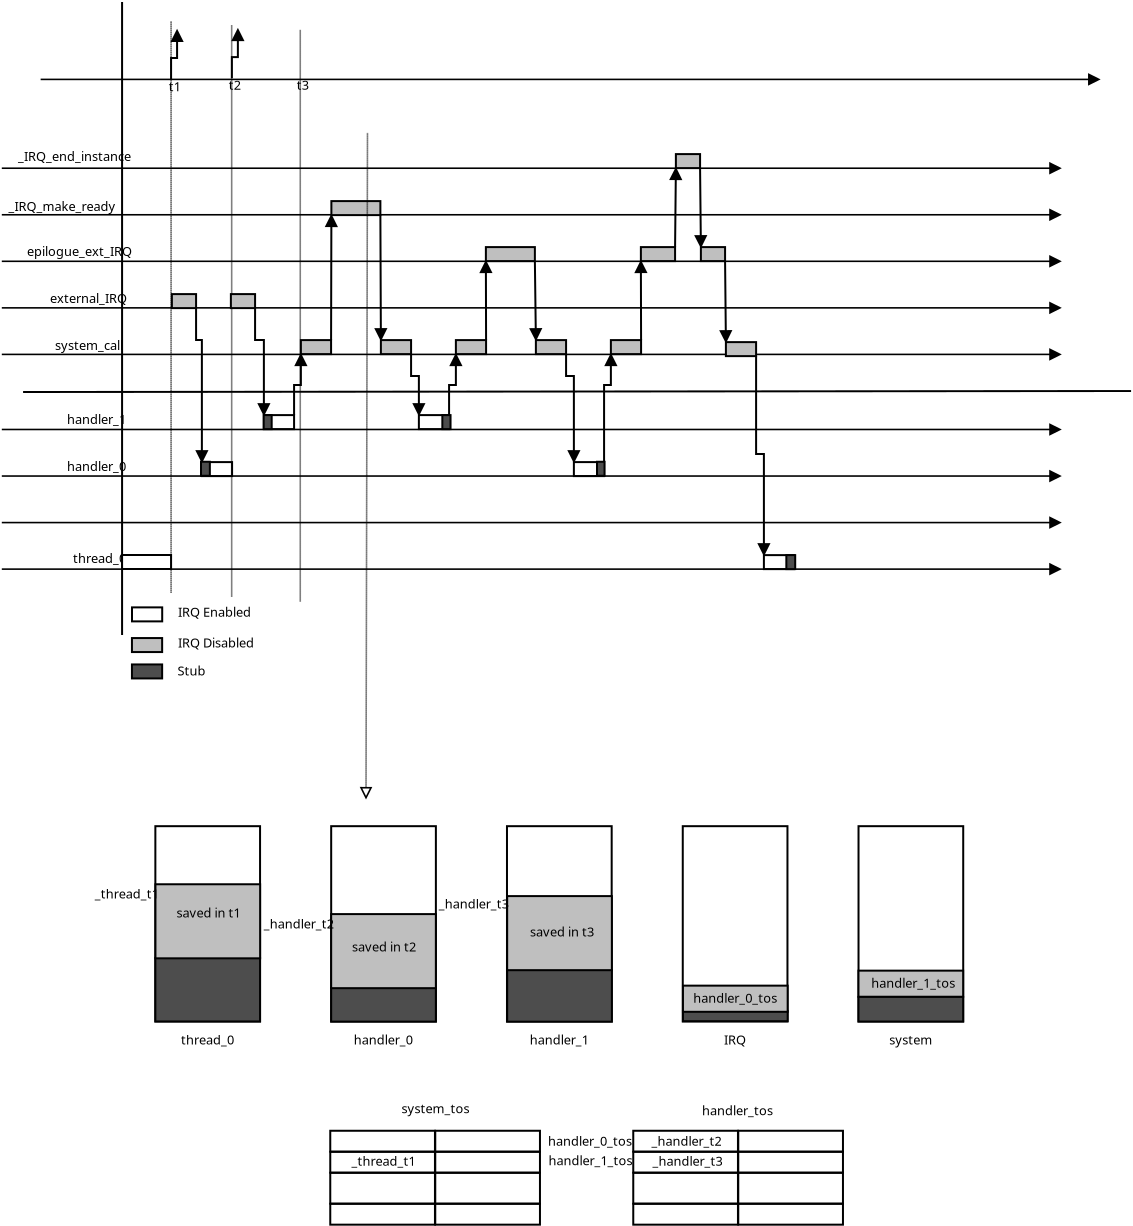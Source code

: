<?xml version="1.0" encoding="UTF-8"?>
<dia:diagram xmlns:dia="http://www.lysator.liu.se/~alla/dia/">
  <dia:layer name="Background" visible="true">
    <dia:object type="Standard - Line" version="0" id="O0">
      <dia:attribute name="obj_pos">
        <dia:point val="4.27,24.235"/>
      </dia:attribute>
      <dia:attribute name="obj_bb">
        <dia:rectangle val="4.22,24.135;59.72,24.285"/>
      </dia:attribute>
      <dia:attribute name="conn_endpoints">
        <dia:point val="4.27,24.235"/>
        <dia:point val="59.67,24.185"/>
      </dia:attribute>
      <dia:attribute name="numcp">
        <dia:int val="1"/>
      </dia:attribute>
    </dia:object>
    <dia:object type="Standard - Line" version="0" id="O1">
      <dia:attribute name="obj_pos">
        <dia:point val="3.206,15.373"/>
      </dia:attribute>
      <dia:attribute name="obj_bb">
        <dia:rectangle val="3.166,14.873;56.196,15.873"/>
      </dia:attribute>
      <dia:attribute name="conn_endpoints">
        <dia:point val="3.206,15.373"/>
        <dia:point val="56.156,15.373"/>
      </dia:attribute>
      <dia:attribute name="numcp">
        <dia:int val="1"/>
      </dia:attribute>
      <dia:attribute name="line_width">
        <dia:real val="0.08"/>
      </dia:attribute>
      <dia:attribute name="end_arrow">
        <dia:enum val="3"/>
      </dia:attribute>
      <dia:attribute name="end_arrow_length">
        <dia:real val="0.5"/>
      </dia:attribute>
      <dia:attribute name="end_arrow_width">
        <dia:real val="0.5"/>
      </dia:attribute>
    </dia:object>
    <dia:object type="Standard - Line" version="0" id="O2">
      <dia:attribute name="obj_pos">
        <dia:point val="3.206,22.355"/>
      </dia:attribute>
      <dia:attribute name="obj_bb">
        <dia:rectangle val="3.166,21.855;56.196,22.855"/>
      </dia:attribute>
      <dia:attribute name="conn_endpoints">
        <dia:point val="3.206,22.355"/>
        <dia:point val="56.156,22.355"/>
      </dia:attribute>
      <dia:attribute name="numcp">
        <dia:int val="1"/>
      </dia:attribute>
      <dia:attribute name="line_width">
        <dia:real val="0.08"/>
      </dia:attribute>
      <dia:attribute name="end_arrow">
        <dia:enum val="3"/>
      </dia:attribute>
      <dia:attribute name="end_arrow_length">
        <dia:real val="0.5"/>
      </dia:attribute>
      <dia:attribute name="end_arrow_width">
        <dia:real val="0.5"/>
      </dia:attribute>
    </dia:object>
    <dia:object type="Standard - Line" version="0" id="O3">
      <dia:attribute name="obj_pos">
        <dia:point val="3.206,17.7"/>
      </dia:attribute>
      <dia:attribute name="obj_bb">
        <dia:rectangle val="3.166,17.2;56.196,18.2"/>
      </dia:attribute>
      <dia:attribute name="conn_endpoints">
        <dia:point val="3.206,17.7"/>
        <dia:point val="56.156,17.7"/>
      </dia:attribute>
      <dia:attribute name="numcp">
        <dia:int val="1"/>
      </dia:attribute>
      <dia:attribute name="line_width">
        <dia:real val="0.08"/>
      </dia:attribute>
      <dia:attribute name="end_arrow">
        <dia:enum val="3"/>
      </dia:attribute>
      <dia:attribute name="end_arrow_length">
        <dia:real val="0.5"/>
      </dia:attribute>
      <dia:attribute name="end_arrow_width">
        <dia:real val="0.5"/>
      </dia:attribute>
    </dia:object>
    <dia:object type="Standard - Line" version="0" id="O4">
      <dia:attribute name="obj_pos">
        <dia:point val="3.206,20.028"/>
      </dia:attribute>
      <dia:attribute name="obj_bb">
        <dia:rectangle val="3.166,19.528;56.196,20.528"/>
      </dia:attribute>
      <dia:attribute name="conn_endpoints">
        <dia:point val="3.206,20.028"/>
        <dia:point val="56.156,20.028"/>
      </dia:attribute>
      <dia:attribute name="numcp">
        <dia:int val="1"/>
      </dia:attribute>
      <dia:attribute name="line_width">
        <dia:real val="0.08"/>
      </dia:attribute>
      <dia:attribute name="end_arrow">
        <dia:enum val="3"/>
      </dia:attribute>
      <dia:attribute name="end_arrow_length">
        <dia:real val="0.5"/>
      </dia:attribute>
      <dia:attribute name="end_arrow_width">
        <dia:real val="0.5"/>
      </dia:attribute>
    </dia:object>
    <dia:object type="Standard - Line" version="0" id="O5">
      <dia:attribute name="obj_pos">
        <dia:point val="5.148,8.605"/>
      </dia:attribute>
      <dia:attribute name="obj_bb">
        <dia:rectangle val="5.108,8.105;58.138,9.105"/>
      </dia:attribute>
      <dia:attribute name="conn_endpoints">
        <dia:point val="5.148,8.605"/>
        <dia:point val="58.098,8.605"/>
      </dia:attribute>
      <dia:attribute name="numcp">
        <dia:int val="1"/>
      </dia:attribute>
      <dia:attribute name="line_width">
        <dia:real val="0.08"/>
      </dia:attribute>
      <dia:attribute name="end_arrow">
        <dia:enum val="3"/>
      </dia:attribute>
      <dia:attribute name="end_arrow_length">
        <dia:real val="0.5"/>
      </dia:attribute>
      <dia:attribute name="end_arrow_width">
        <dia:real val="0.5"/>
      </dia:attribute>
    </dia:object>
    <dia:object type="Standard - Line" version="0" id="O6">
      <dia:attribute name="obj_pos">
        <dia:point val="3.206,13.046"/>
      </dia:attribute>
      <dia:attribute name="obj_bb">
        <dia:rectangle val="3.166,12.546;56.196,13.546"/>
      </dia:attribute>
      <dia:attribute name="conn_endpoints">
        <dia:point val="3.206,13.046"/>
        <dia:point val="56.156,13.046"/>
      </dia:attribute>
      <dia:attribute name="numcp">
        <dia:int val="1"/>
      </dia:attribute>
      <dia:attribute name="line_width">
        <dia:real val="0.08"/>
      </dia:attribute>
      <dia:attribute name="end_arrow">
        <dia:enum val="3"/>
      </dia:attribute>
      <dia:attribute name="end_arrow_length">
        <dia:real val="0.5"/>
      </dia:attribute>
      <dia:attribute name="end_arrow_width">
        <dia:real val="0.5"/>
      </dia:attribute>
    </dia:object>
    <dia:object type="Standard - Line" version="0" id="O7">
      <dia:attribute name="obj_pos">
        <dia:point val="3.206,28.437"/>
      </dia:attribute>
      <dia:attribute name="obj_bb">
        <dia:rectangle val="3.166,27.937;56.196,28.937"/>
      </dia:attribute>
      <dia:attribute name="conn_endpoints">
        <dia:point val="3.206,28.437"/>
        <dia:point val="56.156,28.437"/>
      </dia:attribute>
      <dia:attribute name="numcp">
        <dia:int val="1"/>
      </dia:attribute>
      <dia:attribute name="line_width">
        <dia:real val="0.08"/>
      </dia:attribute>
      <dia:attribute name="end_arrow">
        <dia:enum val="3"/>
      </dia:attribute>
      <dia:attribute name="end_arrow_length">
        <dia:real val="0.5"/>
      </dia:attribute>
      <dia:attribute name="end_arrow_width">
        <dia:real val="0.5"/>
      </dia:attribute>
    </dia:object>
    <dia:object type="Standard - Line" version="0" id="O8">
      <dia:attribute name="obj_pos">
        <dia:point val="3.206,30.764"/>
      </dia:attribute>
      <dia:attribute name="obj_bb">
        <dia:rectangle val="3.166,30.264;56.196,31.264"/>
      </dia:attribute>
      <dia:attribute name="conn_endpoints">
        <dia:point val="3.206,30.764"/>
        <dia:point val="56.156,30.764"/>
      </dia:attribute>
      <dia:attribute name="numcp">
        <dia:int val="1"/>
      </dia:attribute>
      <dia:attribute name="line_width">
        <dia:real val="0.08"/>
      </dia:attribute>
      <dia:attribute name="end_arrow">
        <dia:enum val="3"/>
      </dia:attribute>
      <dia:attribute name="end_arrow_length">
        <dia:real val="0.5"/>
      </dia:attribute>
      <dia:attribute name="end_arrow_width">
        <dia:real val="0.5"/>
      </dia:attribute>
    </dia:object>
    <dia:object type="Standard - Line" version="0" id="O9">
      <dia:attribute name="obj_pos">
        <dia:point val="3.206,33.091"/>
      </dia:attribute>
      <dia:attribute name="obj_bb">
        <dia:rectangle val="3.166,32.591;56.196,33.591"/>
      </dia:attribute>
      <dia:attribute name="conn_endpoints">
        <dia:point val="3.206,33.091"/>
        <dia:point val="56.156,33.091"/>
      </dia:attribute>
      <dia:attribute name="numcp">
        <dia:int val="1"/>
      </dia:attribute>
      <dia:attribute name="line_width">
        <dia:real val="0.08"/>
      </dia:attribute>
      <dia:attribute name="end_arrow">
        <dia:enum val="3"/>
      </dia:attribute>
      <dia:attribute name="end_arrow_length">
        <dia:real val="0.5"/>
      </dia:attribute>
      <dia:attribute name="end_arrow_width">
        <dia:real val="0.5"/>
      </dia:attribute>
    </dia:object>
    <dia:object type="Standard - Line" version="0" id="O10">
      <dia:attribute name="obj_pos">
        <dia:point val="3.206,26.109"/>
      </dia:attribute>
      <dia:attribute name="obj_bb">
        <dia:rectangle val="3.166,25.609;56.196,26.609"/>
      </dia:attribute>
      <dia:attribute name="conn_endpoints">
        <dia:point val="3.206,26.109"/>
        <dia:point val="56.156,26.109"/>
      </dia:attribute>
      <dia:attribute name="numcp">
        <dia:int val="1"/>
      </dia:attribute>
      <dia:attribute name="line_width">
        <dia:real val="0.08"/>
      </dia:attribute>
      <dia:attribute name="end_arrow">
        <dia:enum val="3"/>
      </dia:attribute>
      <dia:attribute name="end_arrow_length">
        <dia:real val="0.5"/>
      </dia:attribute>
      <dia:attribute name="end_arrow_width">
        <dia:real val="0.5"/>
      </dia:attribute>
    </dia:object>
    <dia:object type="Standard - Line" version="0" id="O11">
      <dia:attribute name="obj_pos">
        <dia:point val="9.22,36.385"/>
      </dia:attribute>
      <dia:attribute name="obj_bb">
        <dia:rectangle val="9.17,4.685;9.27,36.435"/>
      </dia:attribute>
      <dia:attribute name="conn_endpoints">
        <dia:point val="9.22,36.385"/>
        <dia:point val="9.22,4.735"/>
      </dia:attribute>
      <dia:attribute name="numcp">
        <dia:int val="1"/>
      </dia:attribute>
    </dia:object>
    <dia:object type="Standard - Text" version="0" id="O12">
      <dia:attribute name="obj_pos">
        <dia:point val="6.76,32.785"/>
      </dia:attribute>
      <dia:attribute name="obj_bb">
        <dia:rectangle val="6.76,32.185;8.91,33.135"/>
      </dia:attribute>
      <dia:attribute name="text">
        <dia:composite type="text">
          <dia:attribute name="string">
            <dia:string>#thread_0#</dia:string>
          </dia:attribute>
          <dia:attribute name="font">
            <dia:font family="sans" style="0" name="Helvetica"/>
          </dia:attribute>
          <dia:attribute name="height">
            <dia:real val="0.8"/>
          </dia:attribute>
          <dia:attribute name="pos">
            <dia:point val="6.76,32.785"/>
          </dia:attribute>
          <dia:attribute name="color">
            <dia:color val="#000000"/>
          </dia:attribute>
          <dia:attribute name="alignment">
            <dia:enum val="0"/>
          </dia:attribute>
        </dia:composite>
      </dia:attribute>
    </dia:object>
    <dia:object type="Standard - Text" version="0" id="O13">
      <dia:attribute name="obj_pos">
        <dia:point val="6.46,28.19"/>
      </dia:attribute>
      <dia:attribute name="obj_bb">
        <dia:rectangle val="6.46,27.59;8.91,28.54"/>
      </dia:attribute>
      <dia:attribute name="text">
        <dia:composite type="text">
          <dia:attribute name="string">
            <dia:string>#handler_0#</dia:string>
          </dia:attribute>
          <dia:attribute name="font">
            <dia:font family="sans" style="0" name="Helvetica"/>
          </dia:attribute>
          <dia:attribute name="height">
            <dia:real val="0.8"/>
          </dia:attribute>
          <dia:attribute name="pos">
            <dia:point val="6.46,28.19"/>
          </dia:attribute>
          <dia:attribute name="color">
            <dia:color val="#000000"/>
          </dia:attribute>
          <dia:attribute name="alignment">
            <dia:enum val="0"/>
          </dia:attribute>
        </dia:composite>
      </dia:attribute>
    </dia:object>
    <dia:object type="Standard - Text" version="0" id="O14">
      <dia:attribute name="obj_pos">
        <dia:point val="6.46,25.84"/>
      </dia:attribute>
      <dia:attribute name="obj_bb">
        <dia:rectangle val="6.46,25.24;8.91,26.19"/>
      </dia:attribute>
      <dia:attribute name="text">
        <dia:composite type="text">
          <dia:attribute name="string">
            <dia:string>#handler_1#</dia:string>
          </dia:attribute>
          <dia:attribute name="font">
            <dia:font family="sans" style="0" name="Helvetica"/>
          </dia:attribute>
          <dia:attribute name="height">
            <dia:real val="0.8"/>
          </dia:attribute>
          <dia:attribute name="pos">
            <dia:point val="6.46,25.84"/>
          </dia:attribute>
          <dia:attribute name="color">
            <dia:color val="#000000"/>
          </dia:attribute>
          <dia:attribute name="alignment">
            <dia:enum val="0"/>
          </dia:attribute>
        </dia:composite>
      </dia:attribute>
    </dia:object>
    <dia:object type="Standard - Text" version="0" id="O15">
      <dia:attribute name="obj_pos">
        <dia:point val="5.86,22.14"/>
      </dia:attribute>
      <dia:attribute name="obj_bb">
        <dia:rectangle val="5.86,21.54;8.91,22.49"/>
      </dia:attribute>
      <dia:attribute name="text">
        <dia:composite type="text">
          <dia:attribute name="string">
            <dia:string>#system_call#</dia:string>
          </dia:attribute>
          <dia:attribute name="font">
            <dia:font family="sans" style="0" name="Helvetica"/>
          </dia:attribute>
          <dia:attribute name="height">
            <dia:real val="0.8"/>
          </dia:attribute>
          <dia:attribute name="pos">
            <dia:point val="5.86,22.14"/>
          </dia:attribute>
          <dia:attribute name="color">
            <dia:color val="#000000"/>
          </dia:attribute>
          <dia:attribute name="alignment">
            <dia:enum val="0"/>
          </dia:attribute>
        </dia:composite>
      </dia:attribute>
    </dia:object>
    <dia:object type="Standard - Text" version="0" id="O16">
      <dia:attribute name="obj_pos">
        <dia:point val="5.61,19.79"/>
      </dia:attribute>
      <dia:attribute name="obj_bb">
        <dia:rectangle val="5.61,19.19;8.91,20.14"/>
      </dia:attribute>
      <dia:attribute name="text">
        <dia:composite type="text">
          <dia:attribute name="string">
            <dia:string>#external_IRQ#</dia:string>
          </dia:attribute>
          <dia:attribute name="font">
            <dia:font family="sans" style="0" name="Helvetica"/>
          </dia:attribute>
          <dia:attribute name="height">
            <dia:real val="0.8"/>
          </dia:attribute>
          <dia:attribute name="pos">
            <dia:point val="5.61,19.79"/>
          </dia:attribute>
          <dia:attribute name="color">
            <dia:color val="#000000"/>
          </dia:attribute>
          <dia:attribute name="alignment">
            <dia:enum val="0"/>
          </dia:attribute>
        </dia:composite>
      </dia:attribute>
    </dia:object>
    <dia:object type="Standard - Text" version="0" id="O17">
      <dia:attribute name="obj_pos">
        <dia:point val="4.46,17.44"/>
      </dia:attribute>
      <dia:attribute name="obj_bb">
        <dia:rectangle val="4.46,16.84;8.91,17.79"/>
      </dia:attribute>
      <dia:attribute name="text">
        <dia:composite type="text">
          <dia:attribute name="string">
            <dia:string>#epilogue_ext_IRQ#</dia:string>
          </dia:attribute>
          <dia:attribute name="font">
            <dia:font family="sans" style="0" name="Helvetica"/>
          </dia:attribute>
          <dia:attribute name="height">
            <dia:real val="0.8"/>
          </dia:attribute>
          <dia:attribute name="pos">
            <dia:point val="4.46,17.44"/>
          </dia:attribute>
          <dia:attribute name="color">
            <dia:color val="#000000"/>
          </dia:attribute>
          <dia:attribute name="alignment">
            <dia:enum val="0"/>
          </dia:attribute>
        </dia:composite>
      </dia:attribute>
    </dia:object>
    <dia:object type="Standard - Text" version="0" id="O18">
      <dia:attribute name="obj_pos">
        <dia:point val="8.891,15.19"/>
      </dia:attribute>
      <dia:attribute name="obj_bb">
        <dia:rectangle val="4.191,14.59;8.891,15.54"/>
      </dia:attribute>
      <dia:attribute name="text">
        <dia:composite type="text">
          <dia:attribute name="string">
            <dia:string>#_IRQ_make_ready#</dia:string>
          </dia:attribute>
          <dia:attribute name="font">
            <dia:font family="sans" style="0" name="Helvetica"/>
          </dia:attribute>
          <dia:attribute name="height">
            <dia:real val="0.8"/>
          </dia:attribute>
          <dia:attribute name="pos">
            <dia:point val="8.891,15.19"/>
          </dia:attribute>
          <dia:attribute name="color">
            <dia:color val="#000000"/>
          </dia:attribute>
          <dia:attribute name="alignment">
            <dia:enum val="2"/>
          </dia:attribute>
        </dia:composite>
      </dia:attribute>
    </dia:object>
    <dia:object type="Standard - Text" version="0" id="O19">
      <dia:attribute name="obj_pos">
        <dia:point val="4.01,12.69"/>
      </dia:attribute>
      <dia:attribute name="obj_bb">
        <dia:rectangle val="4.01,12.09;8.91,13.04"/>
      </dia:attribute>
      <dia:attribute name="text">
        <dia:composite type="text">
          <dia:attribute name="string">
            <dia:string>#_IRQ_end_instance#</dia:string>
          </dia:attribute>
          <dia:attribute name="font">
            <dia:font family="sans" style="0" name="Helvetica"/>
          </dia:attribute>
          <dia:attribute name="height">
            <dia:real val="0.8"/>
          </dia:attribute>
          <dia:attribute name="pos">
            <dia:point val="4.01,12.69"/>
          </dia:attribute>
          <dia:attribute name="color">
            <dia:color val="#000000"/>
          </dia:attribute>
          <dia:attribute name="alignment">
            <dia:enum val="0"/>
          </dia:attribute>
        </dia:composite>
      </dia:attribute>
    </dia:object>
    <dia:object type="Standard - Box" version="0" id="O20">
      <dia:attribute name="obj_pos">
        <dia:point val="9.22,32.385"/>
      </dia:attribute>
      <dia:attribute name="obj_bb">
        <dia:rectangle val="9.17,32.335;11.72,33.135"/>
      </dia:attribute>
      <dia:attribute name="elem_corner">
        <dia:point val="9.22,32.385"/>
      </dia:attribute>
      <dia:attribute name="elem_width">
        <dia:real val="2.45"/>
      </dia:attribute>
      <dia:attribute name="elem_height">
        <dia:real val="0.7"/>
      </dia:attribute>
      <dia:attribute name="show_background">
        <dia:boolean val="true"/>
      </dia:attribute>
    </dia:object>
    <dia:object type="Standard - Line" version="0" id="O21">
      <dia:attribute name="obj_pos">
        <dia:point val="11.67,34.285"/>
      </dia:attribute>
      <dia:attribute name="obj_bb">
        <dia:rectangle val="11.63,5.645;11.71,34.325"/>
      </dia:attribute>
      <dia:attribute name="conn_endpoints">
        <dia:point val="11.67,34.285"/>
        <dia:point val="11.67,5.685"/>
      </dia:attribute>
      <dia:attribute name="numcp">
        <dia:int val="1"/>
      </dia:attribute>
      <dia:attribute name="line_width">
        <dia:real val="0.08"/>
      </dia:attribute>
      <dia:attribute name="line_style">
        <dia:enum val="4"/>
      </dia:attribute>
      <dia:attribute name="dashlength">
        <dia:real val="0.1"/>
      </dia:attribute>
    </dia:object>
    <dia:object type="Standard - ZigZagLine" version="0" id="O22">
      <dia:attribute name="obj_pos">
        <dia:point val="11.67,8.585"/>
      </dia:attribute>
      <dia:attribute name="obj_bb">
        <dia:rectangle val="11.47,6.085;12.47,8.635"/>
      </dia:attribute>
      <dia:attribute name="orth_points">
        <dia:point val="11.67,8.585"/>
        <dia:point val="11.67,7.535"/>
        <dia:point val="11.97,7.535"/>
        <dia:point val="11.97,6.135"/>
      </dia:attribute>
      <dia:attribute name="orth_orient">
        <dia:enum val="1"/>
        <dia:enum val="0"/>
        <dia:enum val="1"/>
      </dia:attribute>
      <dia:attribute name="autorouting">
        <dia:boolean val="false"/>
      </dia:attribute>
      <dia:attribute name="end_arrow">
        <dia:enum val="3"/>
      </dia:attribute>
      <dia:attribute name="end_arrow_length">
        <dia:real val="0.5"/>
      </dia:attribute>
      <dia:attribute name="end_arrow_width">
        <dia:real val="0.5"/>
      </dia:attribute>
    </dia:object>
    <dia:object type="Standard - Box" version="0" id="O23">
      <dia:attribute name="obj_pos">
        <dia:point val="11.71,19.34"/>
      </dia:attribute>
      <dia:attribute name="obj_bb">
        <dia:rectangle val="11.66,19.29;12.97,20.09"/>
      </dia:attribute>
      <dia:attribute name="elem_corner">
        <dia:point val="11.71,19.34"/>
      </dia:attribute>
      <dia:attribute name="elem_width">
        <dia:real val="1.21"/>
      </dia:attribute>
      <dia:attribute name="elem_height">
        <dia:real val="0.7"/>
      </dia:attribute>
      <dia:attribute name="inner_color">
        <dia:color val="#bfbfbf"/>
      </dia:attribute>
      <dia:attribute name="show_background">
        <dia:boolean val="true"/>
      </dia:attribute>
    </dia:object>
    <dia:object type="Standard - ZigZagLine" version="0" id="O24">
      <dia:attribute name="obj_pos">
        <dia:point val="12.92,20.04"/>
      </dia:attribute>
      <dia:attribute name="obj_bb">
        <dia:rectangle val="12.71,19.99;13.71,27.79"/>
      </dia:attribute>
      <dia:attribute name="orth_points">
        <dia:point val="12.92,20.04"/>
        <dia:point val="12.92,21.635"/>
        <dia:point val="13.21,21.635"/>
        <dia:point val="13.21,27.74"/>
      </dia:attribute>
      <dia:attribute name="orth_orient">
        <dia:enum val="1"/>
        <dia:enum val="0"/>
        <dia:enum val="1"/>
      </dia:attribute>
      <dia:attribute name="autorouting">
        <dia:boolean val="false"/>
      </dia:attribute>
      <dia:attribute name="end_arrow">
        <dia:enum val="3"/>
      </dia:attribute>
      <dia:attribute name="end_arrow_length">
        <dia:real val="0.5"/>
      </dia:attribute>
      <dia:attribute name="end_arrow_width">
        <dia:real val="0.5"/>
      </dia:attribute>
      <dia:connections>
        <dia:connection handle="0" to="O23" connection="7"/>
        <dia:connection handle="1" to="O25" connection="0"/>
      </dia:connections>
    </dia:object>
    <dia:object type="Standard - Box" version="0" id="O25">
      <dia:attribute name="obj_pos">
        <dia:point val="13.21,27.74"/>
      </dia:attribute>
      <dia:attribute name="obj_bb">
        <dia:rectangle val="13.16,27.69;14.77,28.49"/>
      </dia:attribute>
      <dia:attribute name="elem_corner">
        <dia:point val="13.21,27.74"/>
      </dia:attribute>
      <dia:attribute name="elem_width">
        <dia:real val="1.51"/>
      </dia:attribute>
      <dia:attribute name="elem_height">
        <dia:real val="0.7"/>
      </dia:attribute>
      <dia:attribute name="show_background">
        <dia:boolean val="false"/>
      </dia:attribute>
    </dia:object>
    <dia:object type="Standard - Line" version="0" id="O26">
      <dia:attribute name="obj_pos">
        <dia:point val="14.7,34.48"/>
      </dia:attribute>
      <dia:attribute name="obj_bb">
        <dia:rectangle val="14.66,5.84;14.74,34.52"/>
      </dia:attribute>
      <dia:attribute name="conn_endpoints">
        <dia:point val="14.7,34.48"/>
        <dia:point val="14.7,5.88"/>
      </dia:attribute>
      <dia:attribute name="numcp">
        <dia:int val="1"/>
      </dia:attribute>
      <dia:attribute name="line_width">
        <dia:real val="0.08"/>
      </dia:attribute>
      <dia:attribute name="line_style">
        <dia:enum val="4"/>
      </dia:attribute>
      <dia:attribute name="dashlength">
        <dia:real val="0.1"/>
      </dia:attribute>
    </dia:object>
    <dia:object type="Standard - ZigZagLine" version="0" id="O27">
      <dia:attribute name="obj_pos">
        <dia:point val="14.71,8.54"/>
      </dia:attribute>
      <dia:attribute name="obj_bb">
        <dia:rectangle val="14.51,6.04;15.51,8.59"/>
      </dia:attribute>
      <dia:attribute name="orth_points">
        <dia:point val="14.71,8.54"/>
        <dia:point val="14.71,7.49"/>
        <dia:point val="15.01,7.49"/>
        <dia:point val="15.01,6.09"/>
      </dia:attribute>
      <dia:attribute name="orth_orient">
        <dia:enum val="1"/>
        <dia:enum val="0"/>
        <dia:enum val="1"/>
      </dia:attribute>
      <dia:attribute name="autorouting">
        <dia:boolean val="false"/>
      </dia:attribute>
      <dia:attribute name="end_arrow">
        <dia:enum val="3"/>
      </dia:attribute>
      <dia:attribute name="end_arrow_length">
        <dia:real val="0.5"/>
      </dia:attribute>
      <dia:attribute name="end_arrow_width">
        <dia:real val="0.5"/>
      </dia:attribute>
    </dia:object>
    <dia:object type="Standard - Box" version="0" id="O28">
      <dia:attribute name="obj_pos">
        <dia:point val="14.66,19.34"/>
      </dia:attribute>
      <dia:attribute name="obj_bb">
        <dia:rectangle val="14.61,19.29;15.92,20.09"/>
      </dia:attribute>
      <dia:attribute name="elem_corner">
        <dia:point val="14.66,19.34"/>
      </dia:attribute>
      <dia:attribute name="elem_width">
        <dia:real val="1.21"/>
      </dia:attribute>
      <dia:attribute name="elem_height">
        <dia:real val="0.7"/>
      </dia:attribute>
      <dia:attribute name="inner_color">
        <dia:color val="#bfbfbf"/>
      </dia:attribute>
      <dia:attribute name="show_background">
        <dia:boolean val="true"/>
      </dia:attribute>
    </dia:object>
    <dia:object type="Standard - ZigZagLine" version="0" id="O29">
      <dia:attribute name="obj_pos">
        <dia:point val="15.87,20.04"/>
      </dia:attribute>
      <dia:attribute name="obj_bb">
        <dia:rectangle val="15.81,19.99;16.81,25.44"/>
      </dia:attribute>
      <dia:attribute name="orth_points">
        <dia:point val="15.87,20.04"/>
        <dia:point val="15.87,21.635"/>
        <dia:point val="16.31,21.635"/>
        <dia:point val="16.31,25.39"/>
      </dia:attribute>
      <dia:attribute name="orth_orient">
        <dia:enum val="1"/>
        <dia:enum val="0"/>
        <dia:enum val="1"/>
      </dia:attribute>
      <dia:attribute name="autorouting">
        <dia:boolean val="false"/>
      </dia:attribute>
      <dia:attribute name="end_arrow">
        <dia:enum val="3"/>
      </dia:attribute>
      <dia:attribute name="end_arrow_length">
        <dia:real val="0.5"/>
      </dia:attribute>
      <dia:attribute name="end_arrow_width">
        <dia:real val="0.5"/>
      </dia:attribute>
      <dia:connections>
        <dia:connection handle="0" to="O28" connection="7"/>
        <dia:connection handle="1" to="O30" connection="0"/>
      </dia:connections>
    </dia:object>
    <dia:object type="Standard - Box" version="0" id="O30">
      <dia:attribute name="obj_pos">
        <dia:point val="16.31,25.39"/>
      </dia:attribute>
      <dia:attribute name="obj_bb">
        <dia:rectangle val="16.26,25.34;17.87,26.14"/>
      </dia:attribute>
      <dia:attribute name="elem_corner">
        <dia:point val="16.31,25.39"/>
      </dia:attribute>
      <dia:attribute name="elem_width">
        <dia:real val="1.51"/>
      </dia:attribute>
      <dia:attribute name="elem_height">
        <dia:real val="0.7"/>
      </dia:attribute>
      <dia:attribute name="inner_color">
        <dia:color val="#bfbfbf"/>
      </dia:attribute>
      <dia:attribute name="show_background">
        <dia:boolean val="false"/>
      </dia:attribute>
    </dia:object>
    <dia:object type="Standard - ZigZagLine" version="0" id="O31">
      <dia:attribute name="obj_pos">
        <dia:point val="17.82,25.39"/>
      </dia:attribute>
      <dia:attribute name="obj_bb">
        <dia:rectangle val="17.66,22.29;18.66,25.44"/>
      </dia:attribute>
      <dia:attribute name="orth_points">
        <dia:point val="17.82,25.39"/>
        <dia:point val="17.82,23.885"/>
        <dia:point val="18.16,23.885"/>
        <dia:point val="18.16,22.34"/>
      </dia:attribute>
      <dia:attribute name="orth_orient">
        <dia:enum val="1"/>
        <dia:enum val="0"/>
        <dia:enum val="1"/>
      </dia:attribute>
      <dia:attribute name="autorouting">
        <dia:boolean val="false"/>
      </dia:attribute>
      <dia:attribute name="end_arrow">
        <dia:enum val="3"/>
      </dia:attribute>
      <dia:attribute name="end_arrow_length">
        <dia:real val="0.5"/>
      </dia:attribute>
      <dia:attribute name="end_arrow_width">
        <dia:real val="0.5"/>
      </dia:attribute>
      <dia:connections>
        <dia:connection handle="0" to="O30" connection="2"/>
        <dia:connection handle="1" to="O32" connection="5"/>
      </dia:connections>
    </dia:object>
    <dia:object type="Standard - Box" version="0" id="O32">
      <dia:attribute name="obj_pos">
        <dia:point val="18.16,21.64"/>
      </dia:attribute>
      <dia:attribute name="obj_bb">
        <dia:rectangle val="18.11,21.59;19.72,22.39"/>
      </dia:attribute>
      <dia:attribute name="elem_corner">
        <dia:point val="18.16,21.64"/>
      </dia:attribute>
      <dia:attribute name="elem_width">
        <dia:real val="1.51"/>
      </dia:attribute>
      <dia:attribute name="elem_height">
        <dia:real val="0.7"/>
      </dia:attribute>
      <dia:attribute name="inner_color">
        <dia:color val="#bfbfbf"/>
      </dia:attribute>
      <dia:attribute name="show_background">
        <dia:boolean val="true"/>
      </dia:attribute>
    </dia:object>
    <dia:object type="Standard - Box" version="0" id="O33">
      <dia:attribute name="obj_pos">
        <dia:point val="19.685,14.69"/>
      </dia:attribute>
      <dia:attribute name="obj_bb">
        <dia:rectangle val="19.635,14.64;22.185,15.44"/>
      </dia:attribute>
      <dia:attribute name="elem_corner">
        <dia:point val="19.685,14.69"/>
      </dia:attribute>
      <dia:attribute name="elem_width">
        <dia:real val="2.45"/>
      </dia:attribute>
      <dia:attribute name="elem_height">
        <dia:real val="0.7"/>
      </dia:attribute>
      <dia:attribute name="inner_color">
        <dia:color val="#bfbfbf"/>
      </dia:attribute>
      <dia:attribute name="show_background">
        <dia:boolean val="true"/>
      </dia:attribute>
    </dia:object>
    <dia:object type="Standard - Line" version="0" id="O34">
      <dia:attribute name="obj_pos">
        <dia:point val="19.67,21.64"/>
      </dia:attribute>
      <dia:attribute name="obj_bb">
        <dia:rectangle val="19.185,15.339;20.185,21.69"/>
      </dia:attribute>
      <dia:attribute name="conn_endpoints">
        <dia:point val="19.67,21.64"/>
        <dia:point val="19.685,15.39"/>
      </dia:attribute>
      <dia:attribute name="numcp">
        <dia:int val="1"/>
      </dia:attribute>
      <dia:attribute name="end_arrow">
        <dia:enum val="3"/>
      </dia:attribute>
      <dia:attribute name="end_arrow_length">
        <dia:real val="0.5"/>
      </dia:attribute>
      <dia:attribute name="end_arrow_width">
        <dia:real val="0.5"/>
      </dia:attribute>
      <dia:connections>
        <dia:connection handle="0" to="O32" connection="2"/>
        <dia:connection handle="1" to="O33" connection="5"/>
      </dia:connections>
    </dia:object>
    <dia:object type="Standard - Line" version="0" id="O35">
      <dia:attribute name="obj_pos">
        <dia:point val="22.135,15.39"/>
      </dia:attribute>
      <dia:attribute name="obj_bb">
        <dia:rectangle val="21.66,15.34;22.66,21.692"/>
      </dia:attribute>
      <dia:attribute name="conn_endpoints">
        <dia:point val="22.135,15.39"/>
        <dia:point val="22.16,21.64"/>
      </dia:attribute>
      <dia:attribute name="numcp">
        <dia:int val="1"/>
      </dia:attribute>
      <dia:attribute name="end_arrow">
        <dia:enum val="3"/>
      </dia:attribute>
      <dia:attribute name="end_arrow_length">
        <dia:real val="0.5"/>
      </dia:attribute>
      <dia:attribute name="end_arrow_width">
        <dia:real val="0.5"/>
      </dia:attribute>
      <dia:connections>
        <dia:connection handle="0" to="O33" connection="7"/>
        <dia:connection handle="1" to="O36" connection="0"/>
      </dia:connections>
    </dia:object>
    <dia:object type="Standard - Box" version="0" id="O36">
      <dia:attribute name="obj_pos">
        <dia:point val="22.16,21.64"/>
      </dia:attribute>
      <dia:attribute name="obj_bb">
        <dia:rectangle val="22.11,21.59;23.72,22.39"/>
      </dia:attribute>
      <dia:attribute name="elem_corner">
        <dia:point val="22.16,21.64"/>
      </dia:attribute>
      <dia:attribute name="elem_width">
        <dia:real val="1.51"/>
      </dia:attribute>
      <dia:attribute name="elem_height">
        <dia:real val="0.7"/>
      </dia:attribute>
      <dia:attribute name="inner_color">
        <dia:color val="#bfbfbf"/>
      </dia:attribute>
      <dia:attribute name="show_background">
        <dia:boolean val="true"/>
      </dia:attribute>
    </dia:object>
    <dia:object type="Standard - ZigZagLine" version="0" id="O37">
      <dia:attribute name="obj_pos">
        <dia:point val="23.67,22.34"/>
      </dia:attribute>
      <dia:attribute name="obj_bb">
        <dia:rectangle val="23.56,22.29;24.56,25.44"/>
      </dia:attribute>
      <dia:attribute name="orth_points">
        <dia:point val="23.67,22.34"/>
        <dia:point val="23.67,23.435"/>
        <dia:point val="24.06,23.435"/>
        <dia:point val="24.06,25.39"/>
      </dia:attribute>
      <dia:attribute name="orth_orient">
        <dia:enum val="1"/>
        <dia:enum val="0"/>
        <dia:enum val="1"/>
      </dia:attribute>
      <dia:attribute name="autorouting">
        <dia:boolean val="false"/>
      </dia:attribute>
      <dia:attribute name="end_arrow">
        <dia:enum val="3"/>
      </dia:attribute>
      <dia:attribute name="end_arrow_length">
        <dia:real val="0.5"/>
      </dia:attribute>
      <dia:attribute name="end_arrow_width">
        <dia:real val="0.5"/>
      </dia:attribute>
      <dia:connections>
        <dia:connection handle="0" to="O36" connection="7"/>
        <dia:connection handle="1" to="O38" connection="0"/>
      </dia:connections>
    </dia:object>
    <dia:object type="Standard - Box" version="0" id="O38">
      <dia:attribute name="obj_pos">
        <dia:point val="24.06,25.39"/>
      </dia:attribute>
      <dia:attribute name="obj_bb">
        <dia:rectangle val="24.01,25.34;25.62,26.14"/>
      </dia:attribute>
      <dia:attribute name="elem_corner">
        <dia:point val="24.06,25.39"/>
      </dia:attribute>
      <dia:attribute name="elem_width">
        <dia:real val="1.51"/>
      </dia:attribute>
      <dia:attribute name="elem_height">
        <dia:real val="0.7"/>
      </dia:attribute>
      <dia:attribute name="inner_color">
        <dia:color val="#bfbfbf"/>
      </dia:attribute>
      <dia:attribute name="show_background">
        <dia:boolean val="false"/>
      </dia:attribute>
    </dia:object>
    <dia:object type="Standard - ZigZagLine" version="0" id="O39">
      <dia:attribute name="obj_pos">
        <dia:point val="25.57,25.39"/>
      </dia:attribute>
      <dia:attribute name="obj_bb">
        <dia:rectangle val="25.41,22.29;26.41,25.44"/>
      </dia:attribute>
      <dia:attribute name="orth_points">
        <dia:point val="25.57,25.39"/>
        <dia:point val="25.57,23.885"/>
        <dia:point val="25.91,23.885"/>
        <dia:point val="25.91,22.34"/>
      </dia:attribute>
      <dia:attribute name="orth_orient">
        <dia:enum val="1"/>
        <dia:enum val="0"/>
        <dia:enum val="1"/>
      </dia:attribute>
      <dia:attribute name="autorouting">
        <dia:boolean val="false"/>
      </dia:attribute>
      <dia:attribute name="end_arrow">
        <dia:enum val="3"/>
      </dia:attribute>
      <dia:attribute name="end_arrow_length">
        <dia:real val="0.5"/>
      </dia:attribute>
      <dia:attribute name="end_arrow_width">
        <dia:real val="0.5"/>
      </dia:attribute>
      <dia:connections>
        <dia:connection handle="0" to="O38" connection="2"/>
        <dia:connection handle="1" to="O40" connection="5"/>
      </dia:connections>
    </dia:object>
    <dia:object type="Standard - Box" version="0" id="O40">
      <dia:attribute name="obj_pos">
        <dia:point val="25.91,21.64"/>
      </dia:attribute>
      <dia:attribute name="obj_bb">
        <dia:rectangle val="25.86,21.59;27.47,22.39"/>
      </dia:attribute>
      <dia:attribute name="elem_corner">
        <dia:point val="25.91,21.64"/>
      </dia:attribute>
      <dia:attribute name="elem_width">
        <dia:real val="1.51"/>
      </dia:attribute>
      <dia:attribute name="elem_height">
        <dia:real val="0.7"/>
      </dia:attribute>
      <dia:attribute name="inner_color">
        <dia:color val="#bfbfbf"/>
      </dia:attribute>
      <dia:attribute name="show_background">
        <dia:boolean val="true"/>
      </dia:attribute>
    </dia:object>
    <dia:object type="Standard - Box" version="0" id="O41">
      <dia:attribute name="obj_pos">
        <dia:point val="27.41,16.99"/>
      </dia:attribute>
      <dia:attribute name="obj_bb">
        <dia:rectangle val="27.36,16.94;29.91,17.74"/>
      </dia:attribute>
      <dia:attribute name="elem_corner">
        <dia:point val="27.41,16.99"/>
      </dia:attribute>
      <dia:attribute name="elem_width">
        <dia:real val="2.45"/>
      </dia:attribute>
      <dia:attribute name="elem_height">
        <dia:real val="0.7"/>
      </dia:attribute>
      <dia:attribute name="inner_color">
        <dia:color val="#bfbfbf"/>
      </dia:attribute>
      <dia:attribute name="show_background">
        <dia:boolean val="true"/>
      </dia:attribute>
    </dia:object>
    <dia:object type="Standard - Line" version="0" id="O42">
      <dia:attribute name="obj_pos">
        <dia:point val="27.42,21.64"/>
      </dia:attribute>
      <dia:attribute name="obj_bb">
        <dia:rectangle val="26.91,17.639;27.91,21.69"/>
      </dia:attribute>
      <dia:attribute name="conn_endpoints">
        <dia:point val="27.42,21.64"/>
        <dia:point val="27.41,17.69"/>
      </dia:attribute>
      <dia:attribute name="numcp">
        <dia:int val="1"/>
      </dia:attribute>
      <dia:attribute name="end_arrow">
        <dia:enum val="3"/>
      </dia:attribute>
      <dia:attribute name="end_arrow_length">
        <dia:real val="0.5"/>
      </dia:attribute>
      <dia:attribute name="end_arrow_width">
        <dia:real val="0.5"/>
      </dia:attribute>
      <dia:connections>
        <dia:connection handle="0" to="O40" connection="2"/>
        <dia:connection handle="1" to="O41" connection="5"/>
      </dia:connections>
    </dia:object>
    <dia:object type="Standard - Line" version="0" id="O43">
      <dia:attribute name="obj_pos">
        <dia:point val="29.86,17.69"/>
      </dia:attribute>
      <dia:attribute name="obj_bb">
        <dia:rectangle val="29.41,17.64;30.411,21.696"/>
      </dia:attribute>
      <dia:attribute name="conn_endpoints">
        <dia:point val="29.86,17.69"/>
        <dia:point val="29.91,21.64"/>
      </dia:attribute>
      <dia:attribute name="numcp">
        <dia:int val="1"/>
      </dia:attribute>
      <dia:attribute name="end_arrow">
        <dia:enum val="3"/>
      </dia:attribute>
      <dia:attribute name="end_arrow_length">
        <dia:real val="0.5"/>
      </dia:attribute>
      <dia:attribute name="end_arrow_width">
        <dia:real val="0.5"/>
      </dia:attribute>
      <dia:connections>
        <dia:connection handle="0" to="O41" connection="7"/>
        <dia:connection handle="1" to="O44" connection="0"/>
      </dia:connections>
    </dia:object>
    <dia:object type="Standard - Box" version="0" id="O44">
      <dia:attribute name="obj_pos">
        <dia:point val="29.91,21.64"/>
      </dia:attribute>
      <dia:attribute name="obj_bb">
        <dia:rectangle val="29.86,21.59;31.47,22.39"/>
      </dia:attribute>
      <dia:attribute name="elem_corner">
        <dia:point val="29.91,21.64"/>
      </dia:attribute>
      <dia:attribute name="elem_width">
        <dia:real val="1.51"/>
      </dia:attribute>
      <dia:attribute name="elem_height">
        <dia:real val="0.7"/>
      </dia:attribute>
      <dia:attribute name="inner_color">
        <dia:color val="#bfbfbf"/>
      </dia:attribute>
      <dia:attribute name="show_background">
        <dia:boolean val="true"/>
      </dia:attribute>
    </dia:object>
    <dia:object type="Standard - ZigZagLine" version="0" id="O45">
      <dia:attribute name="obj_pos">
        <dia:point val="31.42,22.34"/>
      </dia:attribute>
      <dia:attribute name="obj_bb">
        <dia:rectangle val="31.31,22.29;32.31,27.79"/>
      </dia:attribute>
      <dia:attribute name="orth_points">
        <dia:point val="31.42,22.34"/>
        <dia:point val="31.42,23.435"/>
        <dia:point val="31.81,23.435"/>
        <dia:point val="31.81,27.74"/>
      </dia:attribute>
      <dia:attribute name="orth_orient">
        <dia:enum val="1"/>
        <dia:enum val="0"/>
        <dia:enum val="1"/>
      </dia:attribute>
      <dia:attribute name="autorouting">
        <dia:boolean val="false"/>
      </dia:attribute>
      <dia:attribute name="end_arrow">
        <dia:enum val="3"/>
      </dia:attribute>
      <dia:attribute name="end_arrow_length">
        <dia:real val="0.5"/>
      </dia:attribute>
      <dia:attribute name="end_arrow_width">
        <dia:real val="0.5"/>
      </dia:attribute>
      <dia:connections>
        <dia:connection handle="0" to="O44" connection="7"/>
        <dia:connection handle="1" to="O46" connection="0"/>
      </dia:connections>
    </dia:object>
    <dia:object type="Standard - Box" version="0" id="O46">
      <dia:attribute name="obj_pos">
        <dia:point val="31.81,27.74"/>
      </dia:attribute>
      <dia:attribute name="obj_bb">
        <dia:rectangle val="31.76,27.69;33.37,28.49"/>
      </dia:attribute>
      <dia:attribute name="elem_corner">
        <dia:point val="31.81,27.74"/>
      </dia:attribute>
      <dia:attribute name="elem_width">
        <dia:real val="1.51"/>
      </dia:attribute>
      <dia:attribute name="elem_height">
        <dia:real val="0.7"/>
      </dia:attribute>
      <dia:attribute name="inner_color">
        <dia:color val="#bfbfbf"/>
      </dia:attribute>
      <dia:attribute name="show_background">
        <dia:boolean val="false"/>
      </dia:attribute>
    </dia:object>
    <dia:object type="Standard - ZigZagLine" version="0" id="O47">
      <dia:attribute name="obj_pos">
        <dia:point val="33.32,27.74"/>
      </dia:attribute>
      <dia:attribute name="obj_bb">
        <dia:rectangle val="33.16,22.29;34.16,27.79"/>
      </dia:attribute>
      <dia:attribute name="orth_points">
        <dia:point val="33.32,27.74"/>
        <dia:point val="33.32,23.885"/>
        <dia:point val="33.66,23.885"/>
        <dia:point val="33.66,22.34"/>
      </dia:attribute>
      <dia:attribute name="orth_orient">
        <dia:enum val="1"/>
        <dia:enum val="0"/>
        <dia:enum val="1"/>
      </dia:attribute>
      <dia:attribute name="autorouting">
        <dia:boolean val="false"/>
      </dia:attribute>
      <dia:attribute name="end_arrow">
        <dia:enum val="3"/>
      </dia:attribute>
      <dia:attribute name="end_arrow_length">
        <dia:real val="0.5"/>
      </dia:attribute>
      <dia:attribute name="end_arrow_width">
        <dia:real val="0.5"/>
      </dia:attribute>
      <dia:connections>
        <dia:connection handle="0" to="O46" connection="2"/>
        <dia:connection handle="1" to="O48" connection="5"/>
      </dia:connections>
    </dia:object>
    <dia:object type="Standard - Box" version="0" id="O48">
      <dia:attribute name="obj_pos">
        <dia:point val="33.66,21.64"/>
      </dia:attribute>
      <dia:attribute name="obj_bb">
        <dia:rectangle val="33.61,21.59;35.22,22.39"/>
      </dia:attribute>
      <dia:attribute name="elem_corner">
        <dia:point val="33.66,21.64"/>
      </dia:attribute>
      <dia:attribute name="elem_width">
        <dia:real val="1.51"/>
      </dia:attribute>
      <dia:attribute name="elem_height">
        <dia:real val="0.7"/>
      </dia:attribute>
      <dia:attribute name="inner_color">
        <dia:color val="#bfbfbf"/>
      </dia:attribute>
      <dia:attribute name="show_background">
        <dia:boolean val="true"/>
      </dia:attribute>
    </dia:object>
    <dia:object type="Standard - Box" version="0" id="O49">
      <dia:attribute name="obj_pos">
        <dia:point val="35.16,16.99"/>
      </dia:attribute>
      <dia:attribute name="obj_bb">
        <dia:rectangle val="35.11,16.94;36.92,17.74"/>
      </dia:attribute>
      <dia:attribute name="elem_corner">
        <dia:point val="35.16,16.99"/>
      </dia:attribute>
      <dia:attribute name="elem_width">
        <dia:real val="1.71"/>
      </dia:attribute>
      <dia:attribute name="elem_height">
        <dia:real val="0.7"/>
      </dia:attribute>
      <dia:attribute name="inner_color">
        <dia:color val="#bfbfbf"/>
      </dia:attribute>
      <dia:attribute name="show_background">
        <dia:boolean val="true"/>
      </dia:attribute>
    </dia:object>
    <dia:object type="Standard - Line" version="0" id="O50">
      <dia:attribute name="obj_pos">
        <dia:point val="35.17,21.64"/>
      </dia:attribute>
      <dia:attribute name="obj_bb">
        <dia:rectangle val="34.66,17.639;35.66,21.69"/>
      </dia:attribute>
      <dia:attribute name="conn_endpoints">
        <dia:point val="35.17,21.64"/>
        <dia:point val="35.16,17.69"/>
      </dia:attribute>
      <dia:attribute name="numcp">
        <dia:int val="1"/>
      </dia:attribute>
      <dia:attribute name="end_arrow">
        <dia:enum val="3"/>
      </dia:attribute>
      <dia:attribute name="end_arrow_length">
        <dia:real val="0.5"/>
      </dia:attribute>
      <dia:attribute name="end_arrow_width">
        <dia:real val="0.5"/>
      </dia:attribute>
      <dia:connections>
        <dia:connection handle="0" to="O48" connection="2"/>
        <dia:connection handle="1" to="O49" connection="5"/>
      </dia:connections>
    </dia:object>
    <dia:object type="Standard - Line" version="0" id="O51">
      <dia:attribute name="obj_pos">
        <dia:point val="36.87,16.99"/>
      </dia:attribute>
      <dia:attribute name="obj_bb">
        <dia:rectangle val="36.41,12.985;37.411,17.041"/>
      </dia:attribute>
      <dia:attribute name="conn_endpoints">
        <dia:point val="36.87,16.99"/>
        <dia:point val="36.91,13.04"/>
      </dia:attribute>
      <dia:attribute name="numcp">
        <dia:int val="1"/>
      </dia:attribute>
      <dia:attribute name="end_arrow">
        <dia:enum val="3"/>
      </dia:attribute>
      <dia:attribute name="end_arrow_length">
        <dia:real val="0.5"/>
      </dia:attribute>
      <dia:attribute name="end_arrow_width">
        <dia:real val="0.5"/>
      </dia:attribute>
      <dia:connections>
        <dia:connection handle="0" to="O49" connection="2"/>
        <dia:connection handle="1" to="O52" connection="5"/>
      </dia:connections>
    </dia:object>
    <dia:object type="Standard - Box" version="0" id="O52">
      <dia:attribute name="obj_pos">
        <dia:point val="36.91,12.34"/>
      </dia:attribute>
      <dia:attribute name="obj_bb">
        <dia:rectangle val="36.86,12.29;38.17,13.09"/>
      </dia:attribute>
      <dia:attribute name="elem_corner">
        <dia:point val="36.91,12.34"/>
      </dia:attribute>
      <dia:attribute name="elem_width">
        <dia:real val="1.21"/>
      </dia:attribute>
      <dia:attribute name="elem_height">
        <dia:real val="0.7"/>
      </dia:attribute>
      <dia:attribute name="inner_color">
        <dia:color val="#bfbfbf"/>
      </dia:attribute>
      <dia:attribute name="show_background">
        <dia:boolean val="true"/>
      </dia:attribute>
    </dia:object>
    <dia:object type="Standard - Line" version="0" id="O53">
      <dia:attribute name="obj_pos">
        <dia:point val="38.12,13.04"/>
      </dia:attribute>
      <dia:attribute name="obj_bb">
        <dia:rectangle val="37.66,12.99;38.661,17.045"/>
      </dia:attribute>
      <dia:attribute name="conn_endpoints">
        <dia:point val="38.12,13.04"/>
        <dia:point val="38.16,16.99"/>
      </dia:attribute>
      <dia:attribute name="numcp">
        <dia:int val="1"/>
      </dia:attribute>
      <dia:attribute name="end_arrow">
        <dia:enum val="3"/>
      </dia:attribute>
      <dia:attribute name="end_arrow_length">
        <dia:real val="0.5"/>
      </dia:attribute>
      <dia:attribute name="end_arrow_width">
        <dia:real val="0.5"/>
      </dia:attribute>
      <dia:connections>
        <dia:connection handle="0" to="O52" connection="7"/>
        <dia:connection handle="1" to="O54" connection="0"/>
      </dia:connections>
    </dia:object>
    <dia:object type="Standard - Box" version="0" id="O54">
      <dia:attribute name="obj_pos">
        <dia:point val="38.16,16.99"/>
      </dia:attribute>
      <dia:attribute name="obj_bb">
        <dia:rectangle val="38.11,16.94;39.42,17.74"/>
      </dia:attribute>
      <dia:attribute name="elem_corner">
        <dia:point val="38.16,16.99"/>
      </dia:attribute>
      <dia:attribute name="elem_width">
        <dia:real val="1.21"/>
      </dia:attribute>
      <dia:attribute name="elem_height">
        <dia:real val="0.7"/>
      </dia:attribute>
      <dia:attribute name="inner_color">
        <dia:color val="#bfbfbf"/>
      </dia:attribute>
      <dia:attribute name="show_background">
        <dia:boolean val="true"/>
      </dia:attribute>
    </dia:object>
    <dia:object type="Standard - Line" version="0" id="O55">
      <dia:attribute name="obj_pos">
        <dia:point val="39.37,17.69"/>
      </dia:attribute>
      <dia:attribute name="obj_bb">
        <dia:rectangle val="38.91,17.64;39.911,21.796"/>
      </dia:attribute>
      <dia:attribute name="conn_endpoints">
        <dia:point val="39.37,17.69"/>
        <dia:point val="39.411,21.741"/>
      </dia:attribute>
      <dia:attribute name="numcp">
        <dia:int val="1"/>
      </dia:attribute>
      <dia:attribute name="end_arrow">
        <dia:enum val="3"/>
      </dia:attribute>
      <dia:attribute name="end_arrow_length">
        <dia:real val="0.5"/>
      </dia:attribute>
      <dia:attribute name="end_arrow_width">
        <dia:real val="0.5"/>
      </dia:attribute>
      <dia:connections>
        <dia:connection handle="0" to="O54" connection="7"/>
        <dia:connection handle="1" to="O56" connection="0"/>
      </dia:connections>
    </dia:object>
    <dia:object type="Standard - Box" version="0" id="O56">
      <dia:attribute name="obj_pos">
        <dia:point val="39.411,21.741"/>
      </dia:attribute>
      <dia:attribute name="obj_bb">
        <dia:rectangle val="39.361,21.691;40.971,22.491"/>
      </dia:attribute>
      <dia:attribute name="elem_corner">
        <dia:point val="39.411,21.741"/>
      </dia:attribute>
      <dia:attribute name="elem_width">
        <dia:real val="1.51"/>
      </dia:attribute>
      <dia:attribute name="elem_height">
        <dia:real val="0.7"/>
      </dia:attribute>
      <dia:attribute name="inner_color">
        <dia:color val="#bfbfbf"/>
      </dia:attribute>
      <dia:attribute name="show_background">
        <dia:boolean val="true"/>
      </dia:attribute>
    </dia:object>
    <dia:object type="Standard - ZigZagLine" version="0" id="O57">
      <dia:attribute name="obj_pos">
        <dia:point val="40.921,22.441"/>
      </dia:attribute>
      <dia:attribute name="obj_bb">
        <dia:rectangle val="40.811,22.391;41.811,32.441"/>
      </dia:attribute>
      <dia:attribute name="orth_points">
        <dia:point val="40.921,22.441"/>
        <dia:point val="40.921,27.335"/>
        <dia:point val="41.311,27.335"/>
        <dia:point val="41.311,32.391"/>
      </dia:attribute>
      <dia:attribute name="orth_orient">
        <dia:enum val="1"/>
        <dia:enum val="0"/>
        <dia:enum val="1"/>
      </dia:attribute>
      <dia:attribute name="autorouting">
        <dia:boolean val="false"/>
      </dia:attribute>
      <dia:attribute name="end_arrow">
        <dia:enum val="3"/>
      </dia:attribute>
      <dia:attribute name="end_arrow_length">
        <dia:real val="0.5"/>
      </dia:attribute>
      <dia:attribute name="end_arrow_width">
        <dia:real val="0.5"/>
      </dia:attribute>
      <dia:connections>
        <dia:connection handle="0" to="O56" connection="7"/>
        <dia:connection handle="1" to="O58" connection="0"/>
      </dia:connections>
    </dia:object>
    <dia:object type="Standard - Box" version="0" id="O58">
      <dia:attribute name="obj_pos">
        <dia:point val="41.311,32.391"/>
      </dia:attribute>
      <dia:attribute name="obj_bb">
        <dia:rectangle val="41.261,32.341;42.871,33.141"/>
      </dia:attribute>
      <dia:attribute name="elem_corner">
        <dia:point val="41.311,32.391"/>
      </dia:attribute>
      <dia:attribute name="elem_width">
        <dia:real val="1.51"/>
      </dia:attribute>
      <dia:attribute name="elem_height">
        <dia:real val="0.7"/>
      </dia:attribute>
      <dia:attribute name="inner_color">
        <dia:color val="#bfbfbf"/>
      </dia:attribute>
      <dia:attribute name="show_background">
        <dia:boolean val="false"/>
      </dia:attribute>
    </dia:object>
    <dia:object type="Standard - Box" version="0" id="O59">
      <dia:attribute name="obj_pos">
        <dia:point val="9.716,35.004"/>
      </dia:attribute>
      <dia:attribute name="obj_bb">
        <dia:rectangle val="9.666,34.954;11.276,35.754"/>
      </dia:attribute>
      <dia:attribute name="elem_corner">
        <dia:point val="9.716,35.004"/>
      </dia:attribute>
      <dia:attribute name="elem_width">
        <dia:real val="1.51"/>
      </dia:attribute>
      <dia:attribute name="elem_height">
        <dia:real val="0.7"/>
      </dia:attribute>
      <dia:attribute name="inner_color">
        <dia:color val="#bfbfbf"/>
      </dia:attribute>
      <dia:attribute name="show_background">
        <dia:boolean val="false"/>
      </dia:attribute>
    </dia:object>
    <dia:object type="Standard - Box" version="0" id="O60">
      <dia:attribute name="obj_pos">
        <dia:point val="9.713,36.538"/>
      </dia:attribute>
      <dia:attribute name="obj_bb">
        <dia:rectangle val="9.663,36.488;11.273,37.288"/>
      </dia:attribute>
      <dia:attribute name="elem_corner">
        <dia:point val="9.713,36.538"/>
      </dia:attribute>
      <dia:attribute name="elem_width">
        <dia:real val="1.51"/>
      </dia:attribute>
      <dia:attribute name="elem_height">
        <dia:real val="0.7"/>
      </dia:attribute>
      <dia:attribute name="inner_color">
        <dia:color val="#bfbfbf"/>
      </dia:attribute>
      <dia:attribute name="show_background">
        <dia:boolean val="true"/>
      </dia:attribute>
    </dia:object>
    <dia:object type="Standard - Text" version="0" id="O61">
      <dia:attribute name="obj_pos">
        <dia:point val="12.016,35.469"/>
      </dia:attribute>
      <dia:attribute name="obj_bb">
        <dia:rectangle val="12.016,34.851;15.235,35.857"/>
      </dia:attribute>
      <dia:attribute name="text">
        <dia:composite type="text">
          <dia:attribute name="string">
            <dia:string>#IRQ Enabled#</dia:string>
          </dia:attribute>
          <dia:attribute name="font">
            <dia:font family="sans" style="0" name="Helvetica"/>
          </dia:attribute>
          <dia:attribute name="height">
            <dia:real val="0.8"/>
          </dia:attribute>
          <dia:attribute name="pos">
            <dia:point val="12.016,35.469"/>
          </dia:attribute>
          <dia:attribute name="color">
            <dia:color val="#000000"/>
          </dia:attribute>
          <dia:attribute name="alignment">
            <dia:enum val="0"/>
          </dia:attribute>
        </dia:composite>
      </dia:attribute>
    </dia:object>
    <dia:object type="Standard - Text" version="0" id="O62">
      <dia:attribute name="obj_pos">
        <dia:point val="12.016,37.004"/>
      </dia:attribute>
      <dia:attribute name="obj_bb">
        <dia:rectangle val="12.016,36.385;15.385,37.391"/>
      </dia:attribute>
      <dia:attribute name="text">
        <dia:composite type="text">
          <dia:attribute name="string">
            <dia:string>#IRQ Disabled#</dia:string>
          </dia:attribute>
          <dia:attribute name="font">
            <dia:font family="sans" style="0" name="Helvetica"/>
          </dia:attribute>
          <dia:attribute name="height">
            <dia:real val="0.8"/>
          </dia:attribute>
          <dia:attribute name="pos">
            <dia:point val="12.016,37.004"/>
          </dia:attribute>
          <dia:attribute name="color">
            <dia:color val="#000000"/>
          </dia:attribute>
          <dia:attribute name="alignment">
            <dia:enum val="0"/>
          </dia:attribute>
        </dia:composite>
      </dia:attribute>
    </dia:object>
    <dia:object type="Standard - Line" version="0" id="O63">
      <dia:attribute name="obj_pos">
        <dia:point val="21.416,44.61"/>
      </dia:attribute>
      <dia:attribute name="obj_bb">
        <dia:rectangle val="20.916,11.237;21.916,44.651"/>
      </dia:attribute>
      <dia:attribute name="conn_endpoints">
        <dia:point val="21.416,44.61"/>
        <dia:point val="21.49,11.277"/>
      </dia:attribute>
      <dia:attribute name="numcp">
        <dia:int val="1"/>
      </dia:attribute>
      <dia:attribute name="line_width">
        <dia:real val="0.08"/>
      </dia:attribute>
      <dia:attribute name="line_style">
        <dia:enum val="4"/>
      </dia:attribute>
      <dia:attribute name="start_arrow">
        <dia:enum val="2"/>
      </dia:attribute>
      <dia:attribute name="start_arrow_length">
        <dia:real val="0.5"/>
      </dia:attribute>
      <dia:attribute name="start_arrow_width">
        <dia:real val="0.5"/>
      </dia:attribute>
      <dia:attribute name="dashlength">
        <dia:real val="0.1"/>
      </dia:attribute>
    </dia:object>
    <dia:object type="Standard - Box" version="0" id="O64">
      <dia:attribute name="obj_pos">
        <dia:point val="10.884,45.944"/>
      </dia:attribute>
      <dia:attribute name="obj_bb">
        <dia:rectangle val="10.834,45.894;16.169,55.759"/>
      </dia:attribute>
      <dia:attribute name="elem_corner">
        <dia:point val="10.884,45.944"/>
      </dia:attribute>
      <dia:attribute name="elem_width">
        <dia:real val="5.235"/>
      </dia:attribute>
      <dia:attribute name="elem_height">
        <dia:real val="9.765"/>
      </dia:attribute>
      <dia:attribute name="inner_color">
        <dia:color val="#bfbfbf"/>
      </dia:attribute>
      <dia:attribute name="show_background">
        <dia:boolean val="false"/>
      </dia:attribute>
    </dia:object>
    <dia:object type="Standard - Box" version="0" id="O65">
      <dia:attribute name="obj_pos">
        <dia:point val="10.884,52.532"/>
      </dia:attribute>
      <dia:attribute name="obj_bb">
        <dia:rectangle val="10.834,52.482;16.169,55.759"/>
      </dia:attribute>
      <dia:attribute name="elem_corner">
        <dia:point val="10.884,52.532"/>
      </dia:attribute>
      <dia:attribute name="elem_width">
        <dia:real val="5.235"/>
      </dia:attribute>
      <dia:attribute name="elem_height">
        <dia:real val="3.176"/>
      </dia:attribute>
      <dia:attribute name="inner_color">
        <dia:color val="#4d4d4d"/>
      </dia:attribute>
      <dia:attribute name="show_background">
        <dia:boolean val="true"/>
      </dia:attribute>
    </dia:object>
    <dia:object type="Standard - Box" version="0" id="O66">
      <dia:attribute name="obj_pos">
        <dia:point val="10.888,48.848"/>
      </dia:attribute>
      <dia:attribute name="obj_bb">
        <dia:rectangle val="10.838,48.798;16.173,52.601"/>
      </dia:attribute>
      <dia:attribute name="elem_corner">
        <dia:point val="10.888,48.848"/>
      </dia:attribute>
      <dia:attribute name="elem_width">
        <dia:real val="5.235"/>
      </dia:attribute>
      <dia:attribute name="elem_height">
        <dia:real val="3.703"/>
      </dia:attribute>
      <dia:attribute name="inner_color">
        <dia:color val="#bfbfbf"/>
      </dia:attribute>
      <dia:attribute name="show_background">
        <dia:boolean val="true"/>
      </dia:attribute>
    </dia:object>
    <dia:object type="Standard - Box" version="0" id="O67">
      <dia:attribute name="obj_pos">
        <dia:point val="19.675,45.944"/>
      </dia:attribute>
      <dia:attribute name="obj_bb">
        <dia:rectangle val="19.625,45.894;24.961,55.759"/>
      </dia:attribute>
      <dia:attribute name="elem_corner">
        <dia:point val="19.675,45.944"/>
      </dia:attribute>
      <dia:attribute name="elem_width">
        <dia:real val="5.235"/>
      </dia:attribute>
      <dia:attribute name="elem_height">
        <dia:real val="9.765"/>
      </dia:attribute>
      <dia:attribute name="inner_color">
        <dia:color val="#bfbfbf"/>
      </dia:attribute>
      <dia:attribute name="show_background">
        <dia:boolean val="false"/>
      </dia:attribute>
    </dia:object>
    <dia:object type="Standard - Box" version="0" id="O68">
      <dia:attribute name="obj_pos">
        <dia:point val="28.465,45.944"/>
      </dia:attribute>
      <dia:attribute name="obj_bb">
        <dia:rectangle val="28.415,45.894;33.75,55.759"/>
      </dia:attribute>
      <dia:attribute name="elem_corner">
        <dia:point val="28.465,45.944"/>
      </dia:attribute>
      <dia:attribute name="elem_width">
        <dia:real val="5.235"/>
      </dia:attribute>
      <dia:attribute name="elem_height">
        <dia:real val="9.765"/>
      </dia:attribute>
      <dia:attribute name="inner_color">
        <dia:color val="#bfbfbf"/>
      </dia:attribute>
      <dia:attribute name="show_background">
        <dia:boolean val="false"/>
      </dia:attribute>
    </dia:object>
    <dia:object type="Standard - Box" version="0" id="O69">
      <dia:attribute name="obj_pos">
        <dia:point val="37.254,45.944"/>
      </dia:attribute>
      <dia:attribute name="obj_bb">
        <dia:rectangle val="37.203,45.894;42.539,55.759"/>
      </dia:attribute>
      <dia:attribute name="elem_corner">
        <dia:point val="37.254,45.944"/>
      </dia:attribute>
      <dia:attribute name="elem_width">
        <dia:real val="5.235"/>
      </dia:attribute>
      <dia:attribute name="elem_height">
        <dia:real val="9.765"/>
      </dia:attribute>
      <dia:attribute name="inner_color">
        <dia:color val="#bfbfbf"/>
      </dia:attribute>
      <dia:attribute name="show_background">
        <dia:boolean val="false"/>
      </dia:attribute>
    </dia:object>
    <dia:object type="Standard - Box" version="0" id="O70">
      <dia:attribute name="obj_pos">
        <dia:point val="46.042,45.944"/>
      </dia:attribute>
      <dia:attribute name="obj_bb">
        <dia:rectangle val="45.992,45.894;51.328,55.759"/>
      </dia:attribute>
      <dia:attribute name="elem_corner">
        <dia:point val="46.042,45.944"/>
      </dia:attribute>
      <dia:attribute name="elem_width">
        <dia:real val="5.235"/>
      </dia:attribute>
      <dia:attribute name="elem_height">
        <dia:real val="9.765"/>
      </dia:attribute>
      <dia:attribute name="inner_color">
        <dia:color val="#bfbfbf"/>
      </dia:attribute>
      <dia:attribute name="show_background">
        <dia:boolean val="false"/>
      </dia:attribute>
    </dia:object>
    <dia:object type="Standard - Text" version="0" id="O71">
      <dia:attribute name="obj_pos">
        <dia:point val="13.495,56.86"/>
      </dia:attribute>
      <dia:attribute name="obj_bb">
        <dia:rectangle val="12.42,56.26;14.57,57.21"/>
      </dia:attribute>
      <dia:attribute name="text">
        <dia:composite type="text">
          <dia:attribute name="string">
            <dia:string>#thread_0#</dia:string>
          </dia:attribute>
          <dia:attribute name="font">
            <dia:font family="sans" style="0" name="Helvetica"/>
          </dia:attribute>
          <dia:attribute name="height">
            <dia:real val="0.8"/>
          </dia:attribute>
          <dia:attribute name="pos">
            <dia:point val="13.495,56.86"/>
          </dia:attribute>
          <dia:attribute name="color">
            <dia:color val="#000000"/>
          </dia:attribute>
          <dia:attribute name="alignment">
            <dia:enum val="1"/>
          </dia:attribute>
        </dia:composite>
      </dia:attribute>
    </dia:object>
    <dia:object type="Standard - Text" version="0" id="O72">
      <dia:attribute name="obj_pos">
        <dia:point val="22.284,56.86"/>
      </dia:attribute>
      <dia:attribute name="obj_bb">
        <dia:rectangle val="21.059,56.26;23.509,57.21"/>
      </dia:attribute>
      <dia:attribute name="text">
        <dia:composite type="text">
          <dia:attribute name="string">
            <dia:string>#handler_0#</dia:string>
          </dia:attribute>
          <dia:attribute name="font">
            <dia:font family="sans" style="0" name="Helvetica"/>
          </dia:attribute>
          <dia:attribute name="height">
            <dia:real val="0.8"/>
          </dia:attribute>
          <dia:attribute name="pos">
            <dia:point val="22.284,56.86"/>
          </dia:attribute>
          <dia:attribute name="color">
            <dia:color val="#000000"/>
          </dia:attribute>
          <dia:attribute name="alignment">
            <dia:enum val="1"/>
          </dia:attribute>
        </dia:composite>
      </dia:attribute>
    </dia:object>
    <dia:object type="Standard - Text" version="0" id="O73">
      <dia:attribute name="obj_pos">
        <dia:point val="31.073,56.86"/>
      </dia:attribute>
      <dia:attribute name="obj_bb">
        <dia:rectangle val="29.848,56.26;32.298,57.21"/>
      </dia:attribute>
      <dia:attribute name="text">
        <dia:composite type="text">
          <dia:attribute name="string">
            <dia:string>#handler_1#</dia:string>
          </dia:attribute>
          <dia:attribute name="font">
            <dia:font family="sans" style="0" name="Helvetica"/>
          </dia:attribute>
          <dia:attribute name="height">
            <dia:real val="0.8"/>
          </dia:attribute>
          <dia:attribute name="pos">
            <dia:point val="31.073,56.86"/>
          </dia:attribute>
          <dia:attribute name="color">
            <dia:color val="#000000"/>
          </dia:attribute>
          <dia:attribute name="alignment">
            <dia:enum val="1"/>
          </dia:attribute>
        </dia:composite>
      </dia:attribute>
    </dia:object>
    <dia:object type="Standard - Text" version="0" id="O74">
      <dia:attribute name="obj_pos">
        <dia:point val="39.862,56.86"/>
      </dia:attribute>
      <dia:attribute name="obj_bb">
        <dia:rectangle val="39.362,56.26;40.362,57.21"/>
      </dia:attribute>
      <dia:attribute name="text">
        <dia:composite type="text">
          <dia:attribute name="string">
            <dia:string>#IRQ#</dia:string>
          </dia:attribute>
          <dia:attribute name="font">
            <dia:font family="sans" style="0" name="Helvetica"/>
          </dia:attribute>
          <dia:attribute name="height">
            <dia:real val="0.8"/>
          </dia:attribute>
          <dia:attribute name="pos">
            <dia:point val="39.862,56.86"/>
          </dia:attribute>
          <dia:attribute name="color">
            <dia:color val="#000000"/>
          </dia:attribute>
          <dia:attribute name="alignment">
            <dia:enum val="1"/>
          </dia:attribute>
        </dia:composite>
      </dia:attribute>
    </dia:object>
    <dia:object type="Standard - Text" version="0" id="O75">
      <dia:attribute name="obj_pos">
        <dia:point val="48.651,56.86"/>
      </dia:attribute>
      <dia:attribute name="obj_bb">
        <dia:rectangle val="47.726,56.26;49.576,57.21"/>
      </dia:attribute>
      <dia:attribute name="text">
        <dia:composite type="text">
          <dia:attribute name="string">
            <dia:string>#system#</dia:string>
          </dia:attribute>
          <dia:attribute name="font">
            <dia:font family="sans" style="0" name="Helvetica"/>
          </dia:attribute>
          <dia:attribute name="height">
            <dia:real val="0.8"/>
          </dia:attribute>
          <dia:attribute name="pos">
            <dia:point val="48.651,56.86"/>
          </dia:attribute>
          <dia:attribute name="color">
            <dia:color val="#000000"/>
          </dia:attribute>
          <dia:attribute name="alignment">
            <dia:enum val="1"/>
          </dia:attribute>
        </dia:composite>
      </dia:attribute>
    </dia:object>
    <dia:object type="Standard - Box" version="0" id="O76">
      <dia:attribute name="obj_pos">
        <dia:point val="19.674,54.037"/>
      </dia:attribute>
      <dia:attribute name="obj_bb">
        <dia:rectangle val="19.624,53.987;24.959,55.766"/>
      </dia:attribute>
      <dia:attribute name="elem_corner">
        <dia:point val="19.674,54.037"/>
      </dia:attribute>
      <dia:attribute name="elem_width">
        <dia:real val="5.235"/>
      </dia:attribute>
      <dia:attribute name="elem_height">
        <dia:real val="1.679"/>
      </dia:attribute>
      <dia:attribute name="inner_color">
        <dia:color val="#4d4d4d"/>
      </dia:attribute>
      <dia:attribute name="show_background">
        <dia:boolean val="true"/>
      </dia:attribute>
    </dia:object>
    <dia:object type="Standard - Box" version="0" id="O77">
      <dia:attribute name="obj_pos">
        <dia:point val="19.674,50.34"/>
      </dia:attribute>
      <dia:attribute name="obj_bb">
        <dia:rectangle val="19.624,50.29;24.959,54.093"/>
      </dia:attribute>
      <dia:attribute name="elem_corner">
        <dia:point val="19.674,50.34"/>
      </dia:attribute>
      <dia:attribute name="elem_width">
        <dia:real val="5.235"/>
      </dia:attribute>
      <dia:attribute name="elem_height">
        <dia:real val="3.703"/>
      </dia:attribute>
      <dia:attribute name="inner_color">
        <dia:color val="#bfbfbf"/>
      </dia:attribute>
      <dia:attribute name="show_background">
        <dia:boolean val="true"/>
      </dia:attribute>
    </dia:object>
    <dia:object type="Standard - Box" version="0" id="O78">
      <dia:attribute name="obj_pos">
        <dia:point val="28.474,53.137"/>
      </dia:attribute>
      <dia:attribute name="obj_bb">
        <dia:rectangle val="28.424,53.087;33.759,55.769"/>
      </dia:attribute>
      <dia:attribute name="elem_corner">
        <dia:point val="28.474,53.137"/>
      </dia:attribute>
      <dia:attribute name="elem_width">
        <dia:real val="5.235"/>
      </dia:attribute>
      <dia:attribute name="elem_height">
        <dia:real val="2.581"/>
      </dia:attribute>
      <dia:attribute name="inner_color">
        <dia:color val="#4d4d4d"/>
      </dia:attribute>
      <dia:attribute name="show_background">
        <dia:boolean val="true"/>
      </dia:attribute>
    </dia:object>
    <dia:object type="Standard - Box" version="0" id="O79">
      <dia:attribute name="obj_pos">
        <dia:point val="28.474,49.44"/>
      </dia:attribute>
      <dia:attribute name="obj_bb">
        <dia:rectangle val="28.424,49.39;33.759,53.193"/>
      </dia:attribute>
      <dia:attribute name="elem_corner">
        <dia:point val="28.474,49.44"/>
      </dia:attribute>
      <dia:attribute name="elem_width">
        <dia:real val="5.235"/>
      </dia:attribute>
      <dia:attribute name="elem_height">
        <dia:real val="3.703"/>
      </dia:attribute>
      <dia:attribute name="inner_color">
        <dia:color val="#bfbfbf"/>
      </dia:attribute>
      <dia:attribute name="show_background">
        <dia:boolean val="true"/>
      </dia:attribute>
    </dia:object>
    <dia:object type="Standard - Text" version="0" id="O80">
      <dia:attribute name="obj_pos">
        <dia:point val="13.544,50.515"/>
      </dia:attribute>
      <dia:attribute name="obj_bb">
        <dia:rectangle val="12.194,49.915;14.894,50.865"/>
      </dia:attribute>
      <dia:attribute name="text">
        <dia:composite type="text">
          <dia:attribute name="string">
            <dia:string>#saved in t1#</dia:string>
          </dia:attribute>
          <dia:attribute name="font">
            <dia:font family="sans" style="0" name="Helvetica"/>
          </dia:attribute>
          <dia:attribute name="height">
            <dia:real val="0.8"/>
          </dia:attribute>
          <dia:attribute name="pos">
            <dia:point val="13.544,50.515"/>
          </dia:attribute>
          <dia:attribute name="color">
            <dia:color val="#000000"/>
          </dia:attribute>
          <dia:attribute name="alignment">
            <dia:enum val="1"/>
          </dia:attribute>
        </dia:composite>
      </dia:attribute>
    </dia:object>
    <dia:object type="Standard - Text" version="0" id="O81">
      <dia:attribute name="obj_pos">
        <dia:point val="22.319,52.215"/>
      </dia:attribute>
      <dia:attribute name="obj_bb">
        <dia:rectangle val="20.969,51.615;23.669,52.565"/>
      </dia:attribute>
      <dia:attribute name="text">
        <dia:composite type="text">
          <dia:attribute name="string">
            <dia:string>#saved in t2#</dia:string>
          </dia:attribute>
          <dia:attribute name="font">
            <dia:font family="sans" style="0" name="Helvetica"/>
          </dia:attribute>
          <dia:attribute name="height">
            <dia:real val="0.8"/>
          </dia:attribute>
          <dia:attribute name="pos">
            <dia:point val="22.319,52.215"/>
          </dia:attribute>
          <dia:attribute name="color">
            <dia:color val="#000000"/>
          </dia:attribute>
          <dia:attribute name="alignment">
            <dia:enum val="1"/>
          </dia:attribute>
        </dia:composite>
      </dia:attribute>
    </dia:object>
    <dia:object type="Standard - Text" version="0" id="O82">
      <dia:attribute name="obj_pos">
        <dia:point val="31.219,51.465"/>
      </dia:attribute>
      <dia:attribute name="obj_bb">
        <dia:rectangle val="29.869,50.865;32.569,51.815"/>
      </dia:attribute>
      <dia:attribute name="text">
        <dia:composite type="text">
          <dia:attribute name="string">
            <dia:string>#saved in t3#</dia:string>
          </dia:attribute>
          <dia:attribute name="font">
            <dia:font family="sans" style="0" name="Helvetica"/>
          </dia:attribute>
          <dia:attribute name="height">
            <dia:real val="0.8"/>
          </dia:attribute>
          <dia:attribute name="pos">
            <dia:point val="31.219,51.465"/>
          </dia:attribute>
          <dia:attribute name="color">
            <dia:color val="#000000"/>
          </dia:attribute>
          <dia:attribute name="alignment">
            <dia:enum val="1"/>
          </dia:attribute>
        </dia:composite>
      </dia:attribute>
    </dia:object>
    <dia:object type="Standard - Line" version="0" id="O83">
      <dia:attribute name="obj_pos">
        <dia:point val="18.129,34.72"/>
      </dia:attribute>
      <dia:attribute name="obj_bb">
        <dia:rectangle val="18.089,6.08;18.169,34.76"/>
      </dia:attribute>
      <dia:attribute name="conn_endpoints">
        <dia:point val="18.129,34.72"/>
        <dia:point val="18.129,6.12"/>
      </dia:attribute>
      <dia:attribute name="numcp">
        <dia:int val="1"/>
      </dia:attribute>
      <dia:attribute name="line_width">
        <dia:real val="0.08"/>
      </dia:attribute>
      <dia:attribute name="line_style">
        <dia:enum val="4"/>
      </dia:attribute>
      <dia:attribute name="dashlength">
        <dia:real val="0.1"/>
      </dia:attribute>
    </dia:object>
    <dia:object type="Standard - Text" version="0" id="O84">
      <dia:attribute name="obj_pos">
        <dia:point val="14.549,9.125"/>
      </dia:attribute>
      <dia:attribute name="obj_bb">
        <dia:rectangle val="14.549,8.525;14.999,9.475"/>
      </dia:attribute>
      <dia:attribute name="text">
        <dia:composite type="text">
          <dia:attribute name="string">
            <dia:string>#t2#</dia:string>
          </dia:attribute>
          <dia:attribute name="font">
            <dia:font family="sans" style="0" name="Helvetica"/>
          </dia:attribute>
          <dia:attribute name="height">
            <dia:real val="0.8"/>
          </dia:attribute>
          <dia:attribute name="pos">
            <dia:point val="14.549,9.125"/>
          </dia:attribute>
          <dia:attribute name="color">
            <dia:color val="#000000"/>
          </dia:attribute>
          <dia:attribute name="alignment">
            <dia:enum val="0"/>
          </dia:attribute>
        </dia:composite>
      </dia:attribute>
    </dia:object>
    <dia:object type="Standard - Text" version="0" id="O85">
      <dia:attribute name="obj_pos">
        <dia:point val="17.949,9.125"/>
      </dia:attribute>
      <dia:attribute name="obj_bb">
        <dia:rectangle val="17.949,8.525;18.399,9.475"/>
      </dia:attribute>
      <dia:attribute name="text">
        <dia:composite type="text">
          <dia:attribute name="string">
            <dia:string>#t3#</dia:string>
          </dia:attribute>
          <dia:attribute name="font">
            <dia:font family="sans" style="0" name="Helvetica"/>
          </dia:attribute>
          <dia:attribute name="height">
            <dia:real val="0.8"/>
          </dia:attribute>
          <dia:attribute name="pos">
            <dia:point val="17.949,9.125"/>
          </dia:attribute>
          <dia:attribute name="color">
            <dia:color val="#000000"/>
          </dia:attribute>
          <dia:attribute name="alignment">
            <dia:enum val="0"/>
          </dia:attribute>
        </dia:composite>
      </dia:attribute>
    </dia:object>
    <dia:object type="Standard - Text" version="0" id="O86">
      <dia:attribute name="obj_pos">
        <dia:point val="11.549,9.2"/>
      </dia:attribute>
      <dia:attribute name="obj_bb">
        <dia:rectangle val="11.549,8.6;11.999,9.55"/>
      </dia:attribute>
      <dia:attribute name="text">
        <dia:composite type="text">
          <dia:attribute name="string">
            <dia:string>#t1#</dia:string>
          </dia:attribute>
          <dia:attribute name="font">
            <dia:font family="sans" style="0" name="Helvetica"/>
          </dia:attribute>
          <dia:attribute name="height">
            <dia:real val="0.8"/>
          </dia:attribute>
          <dia:attribute name="pos">
            <dia:point val="11.549,9.2"/>
          </dia:attribute>
          <dia:attribute name="color">
            <dia:color val="#000000"/>
          </dia:attribute>
          <dia:attribute name="alignment">
            <dia:enum val="0"/>
          </dia:attribute>
        </dia:composite>
      </dia:attribute>
    </dia:object>
    <dia:object type="Standard - Text" version="0" id="O87">
      <dia:attribute name="obj_pos">
        <dia:point val="9.449,49.562"/>
      </dia:attribute>
      <dia:attribute name="obj_bb">
        <dia:rectangle val="8.149,48.962;10.749,49.912"/>
      </dia:attribute>
      <dia:attribute name="text">
        <dia:composite type="text">
          <dia:attribute name="string">
            <dia:string>#_thread_t1#</dia:string>
          </dia:attribute>
          <dia:attribute name="font">
            <dia:font family="sans" style="0" name="Helvetica"/>
          </dia:attribute>
          <dia:attribute name="height">
            <dia:real val="0.8"/>
          </dia:attribute>
          <dia:attribute name="pos">
            <dia:point val="9.449,49.562"/>
          </dia:attribute>
          <dia:attribute name="color">
            <dia:color val="#000000"/>
          </dia:attribute>
          <dia:attribute name="alignment">
            <dia:enum val="1"/>
          </dia:attribute>
        </dia:composite>
      </dia:attribute>
    </dia:object>
    <dia:object type="Standard - Text" version="0" id="O88">
      <dia:attribute name="obj_pos">
        <dia:point val="18.049,51.062"/>
      </dia:attribute>
      <dia:attribute name="obj_bb">
        <dia:rectangle val="16.599,50.462;19.499,51.412"/>
      </dia:attribute>
      <dia:attribute name="text">
        <dia:composite type="text">
          <dia:attribute name="string">
            <dia:string>#_handler_t2#</dia:string>
          </dia:attribute>
          <dia:attribute name="font">
            <dia:font family="sans" style="0" name="Helvetica"/>
          </dia:attribute>
          <dia:attribute name="height">
            <dia:real val="0.8"/>
          </dia:attribute>
          <dia:attribute name="pos">
            <dia:point val="18.049,51.062"/>
          </dia:attribute>
          <dia:attribute name="color">
            <dia:color val="#000000"/>
          </dia:attribute>
          <dia:attribute name="alignment">
            <dia:enum val="1"/>
          </dia:attribute>
        </dia:composite>
      </dia:attribute>
    </dia:object>
    <dia:object type="Standard - Text" version="0" id="O89">
      <dia:attribute name="obj_pos">
        <dia:point val="26.799,50.062"/>
      </dia:attribute>
      <dia:attribute name="obj_bb">
        <dia:rectangle val="25.349,49.462;28.249,50.412"/>
      </dia:attribute>
      <dia:attribute name="text">
        <dia:composite type="text">
          <dia:attribute name="string">
            <dia:string>#_handler_t3#</dia:string>
          </dia:attribute>
          <dia:attribute name="font">
            <dia:font family="sans" style="0" name="Helvetica"/>
          </dia:attribute>
          <dia:attribute name="height">
            <dia:real val="0.8"/>
          </dia:attribute>
          <dia:attribute name="pos">
            <dia:point val="26.799,50.062"/>
          </dia:attribute>
          <dia:attribute name="color">
            <dia:color val="#000000"/>
          </dia:attribute>
          <dia:attribute name="alignment">
            <dia:enum val="1"/>
          </dia:attribute>
        </dia:composite>
      </dia:attribute>
    </dia:object>
    <dia:object type="Standard - Box" version="0" id="O90">
      <dia:attribute name="obj_pos">
        <dia:point val="37.264,55.181"/>
      </dia:attribute>
      <dia:attribute name="obj_bb">
        <dia:rectangle val="37.214,55.131;42.549,55.745"/>
      </dia:attribute>
      <dia:attribute name="elem_corner">
        <dia:point val="37.264,55.181"/>
      </dia:attribute>
      <dia:attribute name="elem_width">
        <dia:real val="5.235"/>
      </dia:attribute>
      <dia:attribute name="elem_height">
        <dia:real val="0.514"/>
      </dia:attribute>
      <dia:attribute name="inner_color">
        <dia:color val="#4d4d4d"/>
      </dia:attribute>
      <dia:attribute name="show_background">
        <dia:boolean val="true"/>
      </dia:attribute>
    </dia:object>
    <dia:object type="Standard - Box" version="0" id="O91">
      <dia:attribute name="obj_pos">
        <dia:point val="37.264,53.917"/>
      </dia:attribute>
      <dia:attribute name="obj_bb">
        <dia:rectangle val="37.214,53.867;42.549,55.275"/>
      </dia:attribute>
      <dia:attribute name="elem_corner">
        <dia:point val="37.264,53.917"/>
      </dia:attribute>
      <dia:attribute name="elem_width">
        <dia:real val="5.235"/>
      </dia:attribute>
      <dia:attribute name="elem_height">
        <dia:real val="1.308"/>
      </dia:attribute>
      <dia:attribute name="inner_color">
        <dia:color val="#bfbfbf"/>
      </dia:attribute>
      <dia:attribute name="show_background">
        <dia:boolean val="true"/>
      </dia:attribute>
    </dia:object>
    <dia:object type="Standard - Box" version="0" id="O92">
      <dia:attribute name="obj_pos">
        <dia:point val="46.039,53.167"/>
      </dia:attribute>
      <dia:attribute name="obj_bb">
        <dia:rectangle val="45.989,53.117;51.324,54.525"/>
      </dia:attribute>
      <dia:attribute name="elem_corner">
        <dia:point val="46.039,53.167"/>
      </dia:attribute>
      <dia:attribute name="elem_width">
        <dia:real val="5.235"/>
      </dia:attribute>
      <dia:attribute name="elem_height">
        <dia:real val="1.308"/>
      </dia:attribute>
      <dia:attribute name="inner_color">
        <dia:color val="#bfbfbf"/>
      </dia:attribute>
      <dia:attribute name="show_background">
        <dia:boolean val="true"/>
      </dia:attribute>
    </dia:object>
    <dia:object type="Standard - Box" version="0" id="O93">
      <dia:attribute name="obj_pos">
        <dia:point val="46.039,54.481"/>
      </dia:attribute>
      <dia:attribute name="obj_bb">
        <dia:rectangle val="45.989,54.431;51.324,55.762"/>
      </dia:attribute>
      <dia:attribute name="elem_corner">
        <dia:point val="46.039,54.481"/>
      </dia:attribute>
      <dia:attribute name="elem_width">
        <dia:real val="5.235"/>
      </dia:attribute>
      <dia:attribute name="elem_height">
        <dia:real val="1.231"/>
      </dia:attribute>
      <dia:attribute name="inner_color">
        <dia:color val="#4d4d4d"/>
      </dia:attribute>
      <dia:attribute name="show_background">
        <dia:boolean val="true"/>
      </dia:attribute>
    </dia:object>
    <dia:object type="Standard - Text" version="0" id="O94">
      <dia:attribute name="obj_pos">
        <dia:point val="24.889,60.294"/>
      </dia:attribute>
      <dia:attribute name="obj_bb">
        <dia:rectangle val="23.439,59.694;26.339,60.644"/>
      </dia:attribute>
      <dia:attribute name="text">
        <dia:composite type="text">
          <dia:attribute name="string">
            <dia:string>#system_tos#</dia:string>
          </dia:attribute>
          <dia:attribute name="font">
            <dia:font family="sans" style="0" name="Helvetica"/>
          </dia:attribute>
          <dia:attribute name="height">
            <dia:real val="0.8"/>
          </dia:attribute>
          <dia:attribute name="pos">
            <dia:point val="24.889,60.294"/>
          </dia:attribute>
          <dia:attribute name="color">
            <dia:color val="#000000"/>
          </dia:attribute>
          <dia:attribute name="alignment">
            <dia:enum val="1"/>
          </dia:attribute>
        </dia:composite>
      </dia:attribute>
    </dia:object>
    <dia:object type="Standard - Text" version="0" id="O95">
      <dia:attribute name="obj_pos">
        <dia:point val="39.989,60.394"/>
      </dia:attribute>
      <dia:attribute name="obj_bb">
        <dia:rectangle val="38.539,59.794;41.439,60.743"/>
      </dia:attribute>
      <dia:attribute name="text">
        <dia:composite type="text">
          <dia:attribute name="string">
            <dia:string>#handler_tos#</dia:string>
          </dia:attribute>
          <dia:attribute name="font">
            <dia:font family="sans" style="0" name="Helvetica"/>
          </dia:attribute>
          <dia:attribute name="height">
            <dia:real val="0.8"/>
          </dia:attribute>
          <dia:attribute name="pos">
            <dia:point val="39.989,60.394"/>
          </dia:attribute>
          <dia:attribute name="color">
            <dia:color val="#000000"/>
          </dia:attribute>
          <dia:attribute name="alignment">
            <dia:enum val="1"/>
          </dia:attribute>
        </dia:composite>
      </dia:attribute>
    </dia:object>
    <dia:object type="Standard - Box" version="0" id="O96">
      <dia:attribute name="obj_pos">
        <dia:point val="19.629,61.173"/>
      </dia:attribute>
      <dia:attribute name="obj_bb">
        <dia:rectangle val="19.579,61.123;24.914,62.269"/>
      </dia:attribute>
      <dia:attribute name="elem_corner">
        <dia:point val="19.629,61.173"/>
      </dia:attribute>
      <dia:attribute name="elem_width">
        <dia:real val="5.235"/>
      </dia:attribute>
      <dia:attribute name="elem_height">
        <dia:real val="1.045"/>
      </dia:attribute>
      <dia:attribute name="inner_color">
        <dia:color val="#bfbfbf"/>
      </dia:attribute>
      <dia:attribute name="show_background">
        <dia:boolean val="false"/>
      </dia:attribute>
    </dia:object>
    <dia:object type="Standard - Box" version="0" id="O97">
      <dia:attribute name="obj_pos">
        <dia:point val="24.879,61.173"/>
      </dia:attribute>
      <dia:attribute name="obj_bb">
        <dia:rectangle val="24.829,61.123;30.164,62.269"/>
      </dia:attribute>
      <dia:attribute name="elem_corner">
        <dia:point val="24.879,61.173"/>
      </dia:attribute>
      <dia:attribute name="elem_width">
        <dia:real val="5.235"/>
      </dia:attribute>
      <dia:attribute name="elem_height">
        <dia:real val="1.045"/>
      </dia:attribute>
      <dia:attribute name="inner_color">
        <dia:color val="#bfbfbf"/>
      </dia:attribute>
      <dia:attribute name="show_background">
        <dia:boolean val="false"/>
      </dia:attribute>
    </dia:object>
    <dia:object type="Standard - Box" version="0" id="O98">
      <dia:attribute name="obj_pos">
        <dia:point val="19.629,62.224"/>
      </dia:attribute>
      <dia:attribute name="obj_bb">
        <dia:rectangle val="19.579,62.173;24.914,63.319"/>
      </dia:attribute>
      <dia:attribute name="elem_corner">
        <dia:point val="19.629,62.224"/>
      </dia:attribute>
      <dia:attribute name="elem_width">
        <dia:real val="5.235"/>
      </dia:attribute>
      <dia:attribute name="elem_height">
        <dia:real val="1.045"/>
      </dia:attribute>
      <dia:attribute name="inner_color">
        <dia:color val="#bfbfbf"/>
      </dia:attribute>
      <dia:attribute name="show_background">
        <dia:boolean val="false"/>
      </dia:attribute>
    </dia:object>
    <dia:object type="Standard - Box" version="0" id="O99">
      <dia:attribute name="obj_pos">
        <dia:point val="24.879,62.224"/>
      </dia:attribute>
      <dia:attribute name="obj_bb">
        <dia:rectangle val="24.829,62.173;30.164,63.319"/>
      </dia:attribute>
      <dia:attribute name="elem_corner">
        <dia:point val="24.879,62.224"/>
      </dia:attribute>
      <dia:attribute name="elem_width">
        <dia:real val="5.235"/>
      </dia:attribute>
      <dia:attribute name="elem_height">
        <dia:real val="1.045"/>
      </dia:attribute>
      <dia:attribute name="inner_color">
        <dia:color val="#bfbfbf"/>
      </dia:attribute>
      <dia:attribute name="show_background">
        <dia:boolean val="false"/>
      </dia:attribute>
    </dia:object>
    <dia:object type="Standard - Box" version="0" id="O100">
      <dia:attribute name="obj_pos">
        <dia:point val="19.629,63.273"/>
      </dia:attribute>
      <dia:attribute name="obj_bb">
        <dia:rectangle val="19.579,63.224;24.914,64.868"/>
      </dia:attribute>
      <dia:attribute name="elem_corner">
        <dia:point val="19.629,63.273"/>
      </dia:attribute>
      <dia:attribute name="elem_width">
        <dia:real val="5.235"/>
      </dia:attribute>
      <dia:attribute name="elem_height">
        <dia:real val="1.545"/>
      </dia:attribute>
      <dia:attribute name="inner_color">
        <dia:color val="#bfbfbf"/>
      </dia:attribute>
      <dia:attribute name="show_background">
        <dia:boolean val="false"/>
      </dia:attribute>
    </dia:object>
    <dia:object type="Standard - Box" version="0" id="O101">
      <dia:attribute name="obj_pos">
        <dia:point val="24.879,63.273"/>
      </dia:attribute>
      <dia:attribute name="obj_bb">
        <dia:rectangle val="24.829,63.224;30.164,64.868"/>
      </dia:attribute>
      <dia:attribute name="elem_corner">
        <dia:point val="24.879,63.273"/>
      </dia:attribute>
      <dia:attribute name="elem_width">
        <dia:real val="5.235"/>
      </dia:attribute>
      <dia:attribute name="elem_height">
        <dia:real val="1.545"/>
      </dia:attribute>
      <dia:attribute name="inner_color">
        <dia:color val="#bfbfbf"/>
      </dia:attribute>
      <dia:attribute name="show_background">
        <dia:boolean val="false"/>
      </dia:attribute>
    </dia:object>
    <dia:object type="Standard - Box" version="0" id="O102">
      <dia:attribute name="obj_pos">
        <dia:point val="19.629,64.823"/>
      </dia:attribute>
      <dia:attribute name="obj_bb">
        <dia:rectangle val="19.579,64.773;24.914,65.918"/>
      </dia:attribute>
      <dia:attribute name="elem_corner">
        <dia:point val="19.629,64.823"/>
      </dia:attribute>
      <dia:attribute name="elem_width">
        <dia:real val="5.235"/>
      </dia:attribute>
      <dia:attribute name="elem_height">
        <dia:real val="1.045"/>
      </dia:attribute>
      <dia:attribute name="inner_color">
        <dia:color val="#bfbfbf"/>
      </dia:attribute>
      <dia:attribute name="show_background">
        <dia:boolean val="false"/>
      </dia:attribute>
    </dia:object>
    <dia:object type="Standard - Box" version="0" id="O103">
      <dia:attribute name="obj_pos">
        <dia:point val="24.879,64.823"/>
      </dia:attribute>
      <dia:attribute name="obj_bb">
        <dia:rectangle val="24.829,64.773;30.164,65.918"/>
      </dia:attribute>
      <dia:attribute name="elem_corner">
        <dia:point val="24.879,64.823"/>
      </dia:attribute>
      <dia:attribute name="elem_width">
        <dia:real val="5.235"/>
      </dia:attribute>
      <dia:attribute name="elem_height">
        <dia:real val="1.045"/>
      </dia:attribute>
      <dia:attribute name="inner_color">
        <dia:color val="#bfbfbf"/>
      </dia:attribute>
      <dia:attribute name="show_background">
        <dia:boolean val="false"/>
      </dia:attribute>
    </dia:object>
    <dia:object type="Standard - Text" version="0" id="O104">
      <dia:attribute name="obj_pos">
        <dia:point val="22.289,62.919"/>
      </dia:attribute>
      <dia:attribute name="obj_bb">
        <dia:rectangle val="20.989,62.319;23.589,63.269"/>
      </dia:attribute>
      <dia:attribute name="text">
        <dia:composite type="text">
          <dia:attribute name="string">
            <dia:string>#_thread_t1#</dia:string>
          </dia:attribute>
          <dia:attribute name="font">
            <dia:font family="sans" style="0" name="Helvetica"/>
          </dia:attribute>
          <dia:attribute name="height">
            <dia:real val="0.8"/>
          </dia:attribute>
          <dia:attribute name="pos">
            <dia:point val="22.289,62.919"/>
          </dia:attribute>
          <dia:attribute name="color">
            <dia:color val="#000000"/>
          </dia:attribute>
          <dia:attribute name="alignment">
            <dia:enum val="1"/>
          </dia:attribute>
        </dia:composite>
      </dia:attribute>
    </dia:object>
    <dia:object type="Standard - Text" version="0" id="O105">
      <dia:attribute name="obj_pos">
        <dia:point val="37.489,62.919"/>
      </dia:attribute>
      <dia:attribute name="obj_bb">
        <dia:rectangle val="36.039,62.319;38.939,63.269"/>
      </dia:attribute>
      <dia:attribute name="text">
        <dia:composite type="text">
          <dia:attribute name="string">
            <dia:string>#_handler_t3#</dia:string>
          </dia:attribute>
          <dia:attribute name="font">
            <dia:font family="sans" style="0" name="Helvetica"/>
          </dia:attribute>
          <dia:attribute name="height">
            <dia:real val="0.8"/>
          </dia:attribute>
          <dia:attribute name="pos">
            <dia:point val="37.489,62.919"/>
          </dia:attribute>
          <dia:attribute name="color">
            <dia:color val="#000000"/>
          </dia:attribute>
          <dia:attribute name="alignment">
            <dia:enum val="1"/>
          </dia:attribute>
        </dia:composite>
      </dia:attribute>
    </dia:object>
    <dia:object type="Standard - Text" version="0" id="O106">
      <dia:attribute name="obj_pos">
        <dia:point val="37.439,61.919"/>
      </dia:attribute>
      <dia:attribute name="obj_bb">
        <dia:rectangle val="35.989,61.319;38.889,62.269"/>
      </dia:attribute>
      <dia:attribute name="text">
        <dia:composite type="text">
          <dia:attribute name="string">
            <dia:string>#_handler_t2#</dia:string>
          </dia:attribute>
          <dia:attribute name="font">
            <dia:font family="sans" style="0" name="Helvetica"/>
          </dia:attribute>
          <dia:attribute name="height">
            <dia:real val="0.8"/>
          </dia:attribute>
          <dia:attribute name="pos">
            <dia:point val="37.439,61.919"/>
          </dia:attribute>
          <dia:attribute name="color">
            <dia:color val="#000000"/>
          </dia:attribute>
          <dia:attribute name="alignment">
            <dia:enum val="1"/>
          </dia:attribute>
        </dia:composite>
      </dia:attribute>
    </dia:object>
    <dia:object type="Standard - Box" version="0" id="O107">
      <dia:attribute name="obj_pos">
        <dia:point val="34.779,61.173"/>
      </dia:attribute>
      <dia:attribute name="obj_bb">
        <dia:rectangle val="34.729,61.123;40.064,62.269"/>
      </dia:attribute>
      <dia:attribute name="elem_corner">
        <dia:point val="34.779,61.173"/>
      </dia:attribute>
      <dia:attribute name="elem_width">
        <dia:real val="5.235"/>
      </dia:attribute>
      <dia:attribute name="elem_height">
        <dia:real val="1.045"/>
      </dia:attribute>
      <dia:attribute name="inner_color">
        <dia:color val="#bfbfbf"/>
      </dia:attribute>
      <dia:attribute name="show_background">
        <dia:boolean val="false"/>
      </dia:attribute>
    </dia:object>
    <dia:object type="Standard - Box" version="0" id="O108">
      <dia:attribute name="obj_pos">
        <dia:point val="40.029,61.173"/>
      </dia:attribute>
      <dia:attribute name="obj_bb">
        <dia:rectangle val="39.979,61.123;45.314,62.269"/>
      </dia:attribute>
      <dia:attribute name="elem_corner">
        <dia:point val="40.029,61.173"/>
      </dia:attribute>
      <dia:attribute name="elem_width">
        <dia:real val="5.235"/>
      </dia:attribute>
      <dia:attribute name="elem_height">
        <dia:real val="1.045"/>
      </dia:attribute>
      <dia:attribute name="inner_color">
        <dia:color val="#bfbfbf"/>
      </dia:attribute>
      <dia:attribute name="show_background">
        <dia:boolean val="false"/>
      </dia:attribute>
    </dia:object>
    <dia:object type="Standard - Box" version="0" id="O109">
      <dia:attribute name="obj_pos">
        <dia:point val="34.779,62.224"/>
      </dia:attribute>
      <dia:attribute name="obj_bb">
        <dia:rectangle val="34.729,62.173;40.064,63.319"/>
      </dia:attribute>
      <dia:attribute name="elem_corner">
        <dia:point val="34.779,62.224"/>
      </dia:attribute>
      <dia:attribute name="elem_width">
        <dia:real val="5.235"/>
      </dia:attribute>
      <dia:attribute name="elem_height">
        <dia:real val="1.045"/>
      </dia:attribute>
      <dia:attribute name="inner_color">
        <dia:color val="#bfbfbf"/>
      </dia:attribute>
      <dia:attribute name="show_background">
        <dia:boolean val="false"/>
      </dia:attribute>
    </dia:object>
    <dia:object type="Standard - Box" version="0" id="O110">
      <dia:attribute name="obj_pos">
        <dia:point val="40.029,62.224"/>
      </dia:attribute>
      <dia:attribute name="obj_bb">
        <dia:rectangle val="39.979,62.173;45.314,63.319"/>
      </dia:attribute>
      <dia:attribute name="elem_corner">
        <dia:point val="40.029,62.224"/>
      </dia:attribute>
      <dia:attribute name="elem_width">
        <dia:real val="5.235"/>
      </dia:attribute>
      <dia:attribute name="elem_height">
        <dia:real val="1.045"/>
      </dia:attribute>
      <dia:attribute name="inner_color">
        <dia:color val="#bfbfbf"/>
      </dia:attribute>
      <dia:attribute name="show_background">
        <dia:boolean val="false"/>
      </dia:attribute>
    </dia:object>
    <dia:object type="Standard - Box" version="0" id="O111">
      <dia:attribute name="obj_pos">
        <dia:point val="34.779,63.273"/>
      </dia:attribute>
      <dia:attribute name="obj_bb">
        <dia:rectangle val="34.729,63.224;40.064,64.868"/>
      </dia:attribute>
      <dia:attribute name="elem_corner">
        <dia:point val="34.779,63.273"/>
      </dia:attribute>
      <dia:attribute name="elem_width">
        <dia:real val="5.235"/>
      </dia:attribute>
      <dia:attribute name="elem_height">
        <dia:real val="1.545"/>
      </dia:attribute>
      <dia:attribute name="inner_color">
        <dia:color val="#bfbfbf"/>
      </dia:attribute>
      <dia:attribute name="show_background">
        <dia:boolean val="false"/>
      </dia:attribute>
    </dia:object>
    <dia:object type="Standard - Box" version="0" id="O112">
      <dia:attribute name="obj_pos">
        <dia:point val="40.029,63.273"/>
      </dia:attribute>
      <dia:attribute name="obj_bb">
        <dia:rectangle val="39.979,63.224;45.314,64.868"/>
      </dia:attribute>
      <dia:attribute name="elem_corner">
        <dia:point val="40.029,63.273"/>
      </dia:attribute>
      <dia:attribute name="elem_width">
        <dia:real val="5.235"/>
      </dia:attribute>
      <dia:attribute name="elem_height">
        <dia:real val="1.545"/>
      </dia:attribute>
      <dia:attribute name="inner_color">
        <dia:color val="#bfbfbf"/>
      </dia:attribute>
      <dia:attribute name="show_background">
        <dia:boolean val="false"/>
      </dia:attribute>
    </dia:object>
    <dia:object type="Standard - Box" version="0" id="O113">
      <dia:attribute name="obj_pos">
        <dia:point val="34.779,64.823"/>
      </dia:attribute>
      <dia:attribute name="obj_bb">
        <dia:rectangle val="34.729,64.773;40.064,65.918"/>
      </dia:attribute>
      <dia:attribute name="elem_corner">
        <dia:point val="34.779,64.823"/>
      </dia:attribute>
      <dia:attribute name="elem_width">
        <dia:real val="5.235"/>
      </dia:attribute>
      <dia:attribute name="elem_height">
        <dia:real val="1.045"/>
      </dia:attribute>
      <dia:attribute name="inner_color">
        <dia:color val="#bfbfbf"/>
      </dia:attribute>
      <dia:attribute name="show_background">
        <dia:boolean val="false"/>
      </dia:attribute>
    </dia:object>
    <dia:object type="Standard - Box" version="0" id="O114">
      <dia:attribute name="obj_pos">
        <dia:point val="40.029,64.823"/>
      </dia:attribute>
      <dia:attribute name="obj_bb">
        <dia:rectangle val="39.979,64.773;45.314,65.918"/>
      </dia:attribute>
      <dia:attribute name="elem_corner">
        <dia:point val="40.029,64.823"/>
      </dia:attribute>
      <dia:attribute name="elem_width">
        <dia:real val="5.235"/>
      </dia:attribute>
      <dia:attribute name="elem_height">
        <dia:real val="1.045"/>
      </dia:attribute>
      <dia:attribute name="inner_color">
        <dia:color val="#bfbfbf"/>
      </dia:attribute>
      <dia:attribute name="show_background">
        <dia:boolean val="false"/>
      </dia:attribute>
    </dia:object>
    <dia:object type="Standard - Text" version="0" id="O115">
      <dia:attribute name="obj_pos">
        <dia:point val="32.614,61.919"/>
      </dia:attribute>
      <dia:attribute name="obj_bb">
        <dia:rectangle val="30.864,61.319;34.364,62.269"/>
      </dia:attribute>
      <dia:attribute name="text">
        <dia:composite type="text">
          <dia:attribute name="string">
            <dia:string>#handler_0_tos#</dia:string>
          </dia:attribute>
          <dia:attribute name="font">
            <dia:font family="sans" style="0" name="Helvetica"/>
          </dia:attribute>
          <dia:attribute name="height">
            <dia:real val="0.8"/>
          </dia:attribute>
          <dia:attribute name="pos">
            <dia:point val="32.614,61.919"/>
          </dia:attribute>
          <dia:attribute name="color">
            <dia:color val="#000000"/>
          </dia:attribute>
          <dia:attribute name="alignment">
            <dia:enum val="1"/>
          </dia:attribute>
        </dia:composite>
      </dia:attribute>
    </dia:object>
    <dia:object type="Standard - Text" version="0" id="O116">
      <dia:attribute name="obj_pos">
        <dia:point val="32.639,62.894"/>
      </dia:attribute>
      <dia:attribute name="obj_bb">
        <dia:rectangle val="30.889,62.294;34.389,63.243"/>
      </dia:attribute>
      <dia:attribute name="text">
        <dia:composite type="text">
          <dia:attribute name="string">
            <dia:string>#handler_1_tos#</dia:string>
          </dia:attribute>
          <dia:attribute name="font">
            <dia:font family="sans" style="0" name="Helvetica"/>
          </dia:attribute>
          <dia:attribute name="height">
            <dia:real val="0.8"/>
          </dia:attribute>
          <dia:attribute name="pos">
            <dia:point val="32.639,62.894"/>
          </dia:attribute>
          <dia:attribute name="color">
            <dia:color val="#000000"/>
          </dia:attribute>
          <dia:attribute name="alignment">
            <dia:enum val="1"/>
          </dia:attribute>
        </dia:composite>
      </dia:attribute>
    </dia:object>
    <dia:object type="Standard - Text" version="0" id="O117">
      <dia:attribute name="obj_pos">
        <dia:point val="39.879,54.775"/>
      </dia:attribute>
      <dia:attribute name="obj_bb">
        <dia:rectangle val="38.129,54.175;41.629,55.125"/>
      </dia:attribute>
      <dia:attribute name="text">
        <dia:composite type="text">
          <dia:attribute name="string">
            <dia:string>#handler_0_tos#</dia:string>
          </dia:attribute>
          <dia:attribute name="font">
            <dia:font family="sans" style="0" name="Helvetica"/>
          </dia:attribute>
          <dia:attribute name="height">
            <dia:real val="0.8"/>
          </dia:attribute>
          <dia:attribute name="pos">
            <dia:point val="39.879,54.775"/>
          </dia:attribute>
          <dia:attribute name="color">
            <dia:color val="#000000"/>
          </dia:attribute>
          <dia:attribute name="alignment">
            <dia:enum val="1"/>
          </dia:attribute>
        </dia:composite>
      </dia:attribute>
    </dia:object>
    <dia:object type="Standard - Text" version="0" id="O118">
      <dia:attribute name="obj_pos">
        <dia:point val="48.779,54.025"/>
      </dia:attribute>
      <dia:attribute name="obj_bb">
        <dia:rectangle val="47.029,53.425;50.529,54.375"/>
      </dia:attribute>
      <dia:attribute name="text">
        <dia:composite type="text">
          <dia:attribute name="string">
            <dia:string>#handler_1_tos#</dia:string>
          </dia:attribute>
          <dia:attribute name="font">
            <dia:font family="sans" style="0" name="Helvetica"/>
          </dia:attribute>
          <dia:attribute name="height">
            <dia:real val="0.8"/>
          </dia:attribute>
          <dia:attribute name="pos">
            <dia:point val="48.779,54.025"/>
          </dia:attribute>
          <dia:attribute name="color">
            <dia:color val="#000000"/>
          </dia:attribute>
          <dia:attribute name="alignment">
            <dia:enum val="1"/>
          </dia:attribute>
        </dia:composite>
      </dia:attribute>
    </dia:object>
    <dia:object type="Standard - Box" version="0" id="O119">
      <dia:attribute name="obj_pos">
        <dia:point val="9.713,37.857"/>
      </dia:attribute>
      <dia:attribute name="obj_bb">
        <dia:rectangle val="9.663,37.807;11.273,38.607"/>
      </dia:attribute>
      <dia:attribute name="elem_corner">
        <dia:point val="9.713,37.857"/>
      </dia:attribute>
      <dia:attribute name="elem_width">
        <dia:real val="1.51"/>
      </dia:attribute>
      <dia:attribute name="elem_height">
        <dia:real val="0.7"/>
      </dia:attribute>
      <dia:attribute name="inner_color">
        <dia:color val="#4d4d4d"/>
      </dia:attribute>
      <dia:attribute name="show_background">
        <dia:boolean val="true"/>
      </dia:attribute>
    </dia:object>
    <dia:object type="Standard - Text" version="0" id="O120">
      <dia:attribute name="obj_pos">
        <dia:point val="11.993,38.407"/>
      </dia:attribute>
      <dia:attribute name="obj_bb">
        <dia:rectangle val="11.993,37.788;13.162,38.794"/>
      </dia:attribute>
      <dia:attribute name="text">
        <dia:composite type="text">
          <dia:attribute name="string">
            <dia:string>#Stub#</dia:string>
          </dia:attribute>
          <dia:attribute name="font">
            <dia:font family="sans" style="0" name="Helvetica"/>
          </dia:attribute>
          <dia:attribute name="height">
            <dia:real val="0.8"/>
          </dia:attribute>
          <dia:attribute name="pos">
            <dia:point val="11.993,38.407"/>
          </dia:attribute>
          <dia:attribute name="color">
            <dia:color val="#000000"/>
          </dia:attribute>
          <dia:attribute name="alignment">
            <dia:enum val="0"/>
          </dia:attribute>
        </dia:composite>
      </dia:attribute>
    </dia:object>
    <dia:object type="Standard - Box" version="0" id="O121">
      <dia:attribute name="obj_pos">
        <dia:point val="13.166,27.723"/>
      </dia:attribute>
      <dia:attribute name="obj_bb">
        <dia:rectangle val="13.116,27.673;13.66,28.473"/>
      </dia:attribute>
      <dia:attribute name="elem_corner">
        <dia:point val="13.166,27.723"/>
      </dia:attribute>
      <dia:attribute name="elem_width">
        <dia:real val="0.443"/>
      </dia:attribute>
      <dia:attribute name="elem_height">
        <dia:real val="0.7"/>
      </dia:attribute>
      <dia:attribute name="inner_color">
        <dia:color val="#4d4d4d"/>
      </dia:attribute>
      <dia:attribute name="show_background">
        <dia:boolean val="true"/>
      </dia:attribute>
    </dia:object>
    <dia:object type="Standard - Box" version="0" id="O122">
      <dia:attribute name="obj_pos">
        <dia:point val="16.3,25.39"/>
      </dia:attribute>
      <dia:attribute name="obj_bb">
        <dia:rectangle val="16.25,25.34;16.75,26.14"/>
      </dia:attribute>
      <dia:attribute name="elem_corner">
        <dia:point val="16.3,25.39"/>
      </dia:attribute>
      <dia:attribute name="elem_width">
        <dia:real val="0.4"/>
      </dia:attribute>
      <dia:attribute name="elem_height">
        <dia:real val="0.7"/>
      </dia:attribute>
      <dia:attribute name="inner_color">
        <dia:color val="#4d4d4d"/>
      </dia:attribute>
      <dia:attribute name="show_background">
        <dia:boolean val="true"/>
      </dia:attribute>
    </dia:object>
    <dia:object type="Standard - Box" version="0" id="O123">
      <dia:attribute name="obj_pos">
        <dia:point val="25.233,25.39"/>
      </dia:attribute>
      <dia:attribute name="obj_bb">
        <dia:rectangle val="25.183,25.34;25.693,26.14"/>
      </dia:attribute>
      <dia:attribute name="elem_corner">
        <dia:point val="25.233,25.39"/>
      </dia:attribute>
      <dia:attribute name="elem_width">
        <dia:real val="0.41"/>
      </dia:attribute>
      <dia:attribute name="elem_height">
        <dia:real val="0.7"/>
      </dia:attribute>
      <dia:attribute name="inner_color">
        <dia:color val="#4d4d4d"/>
      </dia:attribute>
      <dia:attribute name="show_background">
        <dia:boolean val="true"/>
      </dia:attribute>
    </dia:object>
    <dia:object type="Standard - Box" version="0" id="O124">
      <dia:attribute name="obj_pos">
        <dia:point val="32.966,27.723"/>
      </dia:attribute>
      <dia:attribute name="obj_bb">
        <dia:rectangle val="32.916,27.673;33.393,28.473"/>
      </dia:attribute>
      <dia:attribute name="elem_corner">
        <dia:point val="32.966,27.723"/>
      </dia:attribute>
      <dia:attribute name="elem_width">
        <dia:real val="0.377"/>
      </dia:attribute>
      <dia:attribute name="elem_height">
        <dia:real val="0.7"/>
      </dia:attribute>
      <dia:attribute name="inner_color">
        <dia:color val="#4d4d4d"/>
      </dia:attribute>
      <dia:attribute name="show_background">
        <dia:boolean val="true"/>
      </dia:attribute>
    </dia:object>
    <dia:object type="Standard - Box" version="0" id="O125">
      <dia:attribute name="obj_pos">
        <dia:point val="42.433,32.39"/>
      </dia:attribute>
      <dia:attribute name="obj_bb">
        <dia:rectangle val="42.383,32.34;42.926,33.14"/>
      </dia:attribute>
      <dia:attribute name="elem_corner">
        <dia:point val="42.433,32.39"/>
      </dia:attribute>
      <dia:attribute name="elem_width">
        <dia:real val="0.443"/>
      </dia:attribute>
      <dia:attribute name="elem_height">
        <dia:real val="0.7"/>
      </dia:attribute>
      <dia:attribute name="inner_color">
        <dia:color val="#4d4d4d"/>
      </dia:attribute>
      <dia:attribute name="show_background">
        <dia:boolean val="true"/>
      </dia:attribute>
    </dia:object>
  </dia:layer>
</dia:diagram>
